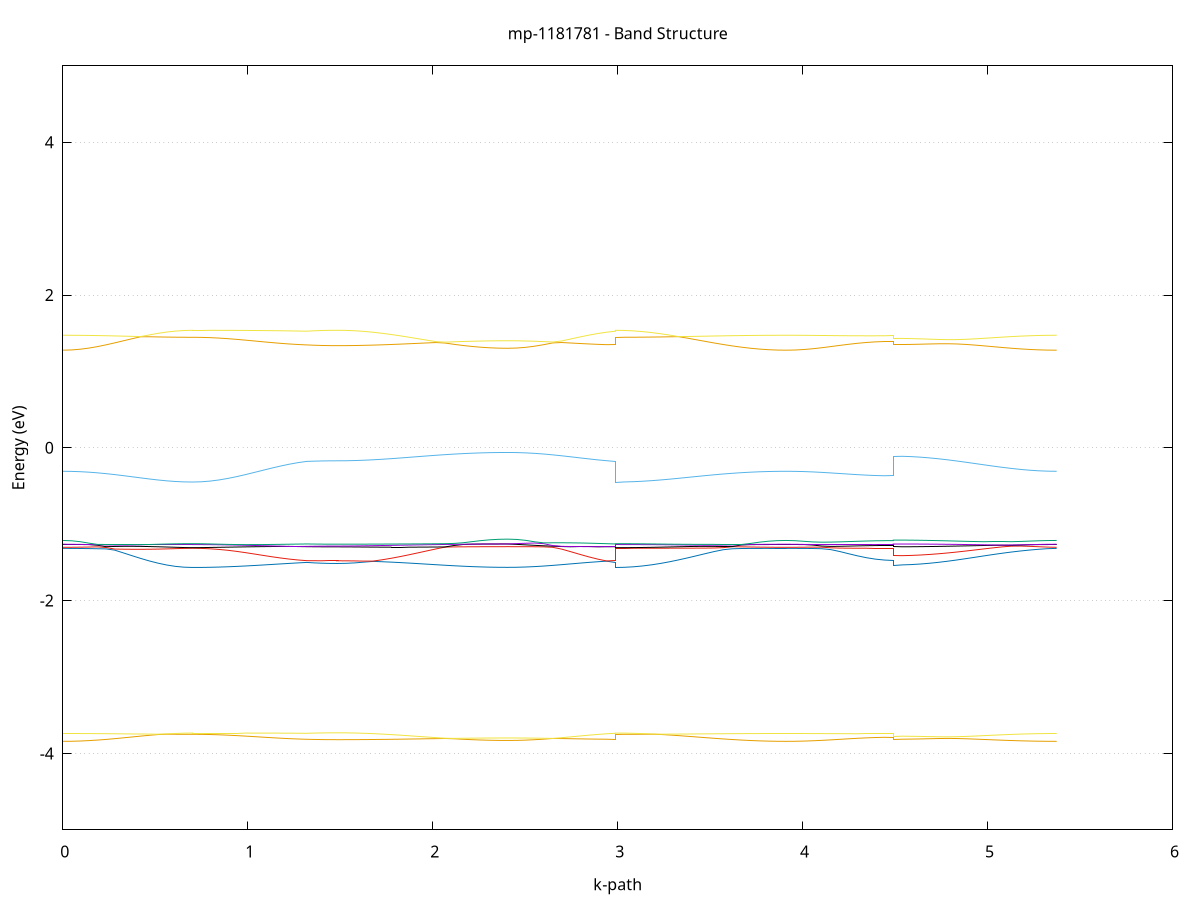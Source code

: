 set title 'mp-1181781 - Band Structure'
set xlabel 'k-path'
set ylabel 'Energy (eV)'
set grid y
set yrange [-5:5]
set terminal png size 800,600
set output 'mp-1181781_bands_gnuplot.png'
plot '-' using 1:2 with lines notitle, '-' using 1:2 with lines notitle, '-' using 1:2 with lines notitle, '-' using 1:2 with lines notitle, '-' using 1:2 with lines notitle, '-' using 1:2 with lines notitle, '-' using 1:2 with lines notitle, '-' using 1:2 with lines notitle, '-' using 1:2 with lines notitle, '-' using 1:2 with lines notitle, '-' using 1:2 with lines notitle, '-' using 1:2 with lines notitle, '-' using 1:2 with lines notitle, '-' using 1:2 with lines notitle, '-' using 1:2 with lines notitle, '-' using 1:2 with lines notitle, '-' using 1:2 with lines notitle, '-' using 1:2 with lines notitle, '-' using 1:2 with lines notitle, '-' using 1:2 with lines notitle, '-' using 1:2 with lines notitle, '-' using 1:2 with lines notitle, '-' using 1:2 with lines notitle, '-' using 1:2 with lines notitle, '-' using 1:2 with lines notitle, '-' using 1:2 with lines notitle, '-' using 1:2 with lines notitle, '-' using 1:2 with lines notitle, '-' using 1:2 with lines notitle, '-' using 1:2 with lines notitle, '-' using 1:2 with lines notitle, '-' using 1:2 with lines notitle, '-' using 1:2 with lines notitle, '-' using 1:2 with lines notitle, '-' using 1:2 with lines notitle, '-' using 1:2 with lines notitle, '-' using 1:2 with lines notitle, '-' using 1:2 with lines notitle, '-' using 1:2 with lines notitle, '-' using 1:2 with lines notitle, '-' using 1:2 with lines notitle, '-' using 1:2 with lines notitle, '-' using 1:2 with lines notitle, '-' using 1:2 with lines notitle, '-' using 1:2 with lines notitle, '-' using 1:2 with lines notitle, '-' using 1:2 with lines notitle, '-' using 1:2 with lines notitle, '-' using 1:2 with lines notitle, '-' using 1:2 with lines notitle, '-' using 1:2 with lines notitle, '-' using 1:2 with lines notitle, '-' using 1:2 with lines notitle, '-' using 1:2 with lines notitle, '-' using 1:2 with lines notitle, '-' using 1:2 with lines notitle, '-' using 1:2 with lines notitle, '-' using 1:2 with lines notitle, '-' using 1:2 with lines notitle, '-' using 1:2 with lines notitle, '-' using 1:2 with lines notitle, '-' using 1:2 with lines notitle, '-' using 1:2 with lines notitle, '-' using 1:2 with lines notitle
0.000000 -17.475293
0.046767 -17.475093
0.093534 -17.474393
0.140301 -17.473193
0.187068 -17.471593
0.233836 -17.469793
0.280603 -17.467593
0.327370 -17.465293
0.374137 -17.462893
0.420904 -17.460593
0.467671 -17.458493
0.514438 -17.456493
0.561205 -17.454893
0.607973 -17.453693
0.654740 -17.452993
0.701507 -17.452693
0.701507 -17.452693
0.749009 -17.452693
0.796512 -17.452493
0.844014 -17.452293
0.891517 -17.451993
0.939019 -17.451593
0.986522 -17.451293
1.034024 -17.450793
1.081527 -17.450393
1.129029 -17.450093
1.176532 -17.449693
1.224034 -17.449493
1.271537 -17.449293
1.319039 -17.449193
1.319039 -17.449193
1.360109 -17.448493
1.401179 -17.448093
1.442250 -17.447793
1.483320 -17.447693
1.483320 -17.447693
1.532054 -17.447793
1.580787 -17.448193
1.629521 -17.448993
1.678255 -17.449993
1.726989 -17.451193
1.775723 -17.452593
1.775723 -17.452593
1.824207 -17.454193
1.872692 -17.455893
1.921177 -17.457593
1.969661 -17.459393
2.018146 -17.461093
2.066630 -17.462793
2.115115 -17.464293
2.163599 -17.465693
2.212084 -17.466893
2.260568 -17.467793
2.309053 -17.468593
2.357537 -17.468993
2.406022 -17.469193
2.406022 -17.469193
2.454525 -17.468893
2.503028 -17.468193
2.551531 -17.466993
2.600034 -17.465393
2.648537 -17.463393
2.697039 -17.461193
2.745542 -17.458793
2.794045 -17.456493
2.842548 -17.454293
2.891051 -17.452293
2.939554 -17.450493
2.988057 -17.449193
2.988057 -17.452693
3.036728 -17.452893
3.085398 -17.453293
3.134069 -17.454093
3.182739 -17.455093
3.182739 -17.455093
3.231274 -17.456393
3.279809 -17.457893
3.328343 -17.459493
3.376878 -17.461293
3.425413 -17.463093
3.473947 -17.464993
3.522482 -17.466793
3.571017 -17.468593
3.619551 -17.470193
3.668086 -17.471693
3.716621 -17.472993
3.765155 -17.473993
3.813690 -17.474693
3.862224 -17.475093
3.910759 -17.475293
3.910759 -17.475293
3.959055 -17.475093
4.007350 -17.474593
4.055645 -17.473693
4.103941 -17.472493
4.152236 -17.471193
4.200532 -17.469693
4.248827 -17.468293
4.297123 -17.466893
4.345418 -17.465693
4.393714 -17.464793
4.442009 -17.464193
4.490304 -17.464093
4.490304 -17.458393
4.539382 -17.458493
4.588460 -17.458893
4.637538 -17.459493
4.686616 -17.460393
4.735694 -17.461493
4.784772 -17.462693
4.833849 -17.463993
4.882927 -17.465393
4.932005 -17.466893
4.981083 -17.468293
5.030161 -17.469793
5.079239 -17.471093
5.128317 -17.472293
5.177394 -17.473293
5.226472 -17.474193
5.275550 -17.474793
5.324628 -17.475193
5.373706 -17.475293
e
0.000000 -16.133893
0.046767 -16.134293
0.093534 -16.135293
0.140301 -16.136893
0.187068 -16.139093
0.233836 -16.141693
0.280603 -16.144693
0.327370 -16.147893
0.374137 -16.151093
0.420904 -16.154393
0.467671 -16.157393
0.514438 -16.160093
0.561205 -16.162293
0.607973 -16.163993
0.654740 -16.164993
0.701507 -16.165293
0.701507 -16.165293
0.749009 -16.165193
0.796512 -16.164993
0.844014 -16.164593
0.891517 -16.163993
0.939019 -16.163293
0.986522 -16.162493
1.034024 -16.161693
1.081527 -16.160793
1.129029 -16.159893
1.176532 -16.158993
1.224034 -16.158093
1.271537 -16.157293
1.319039 -16.156693
1.319039 -16.156693
1.360109 -16.157293
1.401179 -16.157693
1.442250 -16.157993
1.483320 -16.158093
1.483320 -16.158093
1.532054 -16.157893
1.580787 -16.157193
1.629521 -16.156293
1.678255 -16.154993
1.726989 -16.153293
1.775723 -16.151393
1.775723 -16.151393
1.824207 -16.149193
1.872692 -16.146793
1.921177 -16.144393
1.969661 -16.141893
2.018146 -16.139493
2.066630 -16.137093
2.115115 -16.134993
2.163599 -16.132993
2.212084 -16.131393
2.260568 -16.129993
2.309053 -16.129093
2.357537 -16.128493
2.406022 -16.128193
2.406022 -16.128193
2.454525 -16.128693
2.503028 -16.129693
2.551531 -16.131393
2.600034 -16.133693
2.648537 -16.136493
2.697039 -16.139593
2.745542 -16.142893
2.794045 -16.146193
2.842548 -16.149393
2.891051 -16.152293
2.939554 -16.154793
2.988057 -16.156693
2.988057 -16.165293
3.036728 -16.165093
3.085398 -16.164493
3.134069 -16.163393
3.182739 -16.161993
3.182739 -16.161993
3.231274 -16.160293
3.279809 -16.158193
3.328343 -16.155893
3.376878 -16.153493
3.425413 -16.150893
3.473947 -16.148293
3.522482 -16.145793
3.571017 -16.143293
3.619551 -16.140993
3.668086 -16.138993
3.716621 -16.137193
3.765155 -16.135793
3.813690 -16.134793
3.862224 -16.134093
3.910759 -16.133893
3.910759 -16.133893
3.959055 -16.134193
4.007350 -16.134993
4.055645 -16.136193
4.103941 -16.137893
4.152236 -16.139793
4.200532 -16.141793
4.248827 -16.143893
4.297123 -16.145693
4.345418 -16.147393
4.393714 -16.148593
4.442009 -16.149393
4.490304 -16.149693
4.490304 -16.143193
4.539382 -16.143093
4.588460 -16.142893
4.637538 -16.142593
4.686616 -16.142093
4.735694 -16.141593
4.784772 -16.140893
4.833849 -16.140193
4.882927 -16.139393
4.932005 -16.138593
4.981083 -16.137793
5.030161 -16.136993
5.079239 -16.136293
5.128317 -16.135593
5.177394 -16.134993
5.226472 -16.134593
5.275550 -16.134193
5.324628 -16.133993
5.373706 -16.133893
e
0.000000 -5.581693
0.046767 -5.580993
0.093534 -5.578793
0.140301 -5.575293
0.187068 -5.570593
0.233836 -5.564993
0.280603 -5.558693
0.327370 -5.552093
0.374137 -5.545393
0.420904 -5.538893
0.467671 -5.532893
0.514438 -5.527693
0.561205 -5.523393
0.607973 -5.520293
0.654740 -5.518293
0.701507 -5.517693
0.701507 -5.517693
0.749009 -5.517493
0.796512 -5.517193
0.844014 -5.516593
0.891517 -5.515793
0.939019 -5.514893
0.986522 -5.513793
1.034024 -5.512693
1.081527 -5.511593
1.129029 -5.510593
1.176532 -5.509693
1.224034 -5.508993
1.271537 -5.508593
1.319039 -5.508393
1.319039 -5.508393
1.360109 -5.506893
1.401179 -5.505693
1.442250 -5.505093
1.483320 -5.504793
1.483320 -5.504793
1.532054 -5.505193
1.580787 -5.506393
1.629521 -5.508393
1.678255 -5.511093
1.726989 -5.514393
1.775723 -5.518093
1.775723 -5.518093
1.824207 -5.522293
1.872692 -5.526793
1.921177 -5.531393
1.969661 -5.535993
2.018146 -5.540493
2.066630 -5.544793
2.115115 -5.548793
2.163599 -5.552293
2.212084 -5.555293
2.260568 -5.557693
2.309053 -5.559493
2.357537 -5.560593
2.406022 -5.560893
2.406022 -5.560893
2.454525 -5.560193
2.503028 -5.558093
2.551531 -5.554793
2.600034 -5.550293
2.648537 -5.544993
2.697039 -5.539093
2.745542 -5.532993
2.794045 -5.526893
2.842548 -5.521093
2.891051 -5.515993
2.939554 -5.511693
2.988057 -5.508393
2.988057 -5.517693
3.036728 -5.518093
3.085398 -5.519493
3.134069 -5.521793
3.182739 -5.524793
3.182739 -5.524793
3.231274 -5.528593
3.279809 -5.532893
3.328343 -5.537693
3.376878 -5.542793
3.425413 -5.547993
3.473947 -5.553293
3.522482 -5.558393
3.571017 -5.563293
3.619551 -5.567893
3.668086 -5.571893
3.716621 -5.575293
3.765155 -5.578093
3.813690 -5.580093
3.862224 -5.581293
3.910759 -5.581693
3.910759 -5.581693
3.959055 -5.581193
4.007350 -5.579593
4.055645 -5.576993
4.103941 -5.573693
4.152236 -5.569793
4.200532 -5.565693
4.248827 -5.561593
4.297123 -5.557693
4.345418 -5.554393
4.393714 -5.551893
4.442009 -5.550293
4.490304 -5.549693
4.490304 -5.533293
4.539382 -5.533593
4.588460 -5.534693
4.637538 -5.536493
4.686616 -5.538893
4.735694 -5.541893
4.784772 -5.545293
4.833849 -5.549193
4.882927 -5.553193
4.932005 -5.557393
4.981083 -5.561593
5.030161 -5.565693
5.079239 -5.569593
5.128317 -5.572993
5.177394 -5.575993
5.226472 -5.578493
5.275550 -5.580293
5.324628 -5.581393
5.373706 -5.581693
e
0.000000 -3.842293
0.046767 -3.841293
0.093534 -3.838093
0.140301 -3.832793
0.187068 -3.825793
0.233836 -3.817193
0.280603 -3.807193
0.327370 -3.796393
0.374137 -3.785093
0.420904 -3.773893
0.467671 -3.763193
0.514438 -3.753493
0.561205 -3.749193
0.607973 -3.749693
0.654740 -3.749993
0.701507 -3.750193
0.701507 -3.750193
0.749009 -3.750893
0.796512 -3.753093
0.844014 -3.756593
0.891517 -3.761393
0.939019 -3.767093
0.986522 -3.773593
1.034024 -3.780493
1.081527 -3.787593
1.129029 -3.794593
1.176532 -3.801093
1.224034 -3.806893
1.271537 -3.811793
1.319039 -3.815493
1.319039 -3.815493
1.360109 -3.817593
1.401179 -3.819193
1.442250 -3.820193
1.483320 -3.820493
1.483320 -3.820493
1.532054 -3.820393
1.580787 -3.819893
1.629521 -3.819193
1.678255 -3.818193
1.726989 -3.816993
1.775723 -3.815593
1.775723 -3.815593
1.824207 -3.813993
1.872692 -3.812293
1.921177 -3.810493
1.969661 -3.808693
2.018146 -3.806893
2.066630 -3.805093
2.115115 -3.808793
2.163599 -3.815093
2.212084 -3.820593
2.260568 -3.824893
2.309053 -3.828093
2.357537 -3.830093
2.406022 -3.830693
2.406022 -3.830693
2.454525 -3.829593
2.503028 -3.826293
2.551531 -3.820793
2.600034 -3.813593
2.648537 -3.804693
2.697039 -3.805893
2.745542 -3.807893
2.794045 -3.809893
2.842548 -3.811793
2.891051 -3.813393
2.939554 -3.814593
2.988057 -3.815493
2.988057 -3.750193
3.036728 -3.750093
3.085398 -3.749893
3.134069 -3.749493
3.182739 -3.749093
3.182739 -3.749093
3.231274 -3.752193
3.279809 -3.759393
3.328343 -3.767393
3.376878 -3.775993
3.425413 -3.784893
3.473947 -3.793793
3.522482 -3.802493
3.571017 -3.810893
3.619551 -3.818593
3.668086 -3.825493
3.716621 -3.831293
3.765155 -3.836093
3.813690 -3.839493
3.862224 -3.841593
3.910759 -3.842293
3.910759 -3.842293
3.959055 -3.841493
4.007350 -3.838893
4.055645 -3.834793
4.103941 -3.829393
4.152236 -3.823093
4.200532 -3.816093
4.248827 -3.809093
4.297123 -3.802393
4.345418 -3.796693
4.393714 -3.792293
4.442009 -3.789593
4.490304 -3.788693
4.490304 -3.814693
4.539382 -3.814193
4.588460 -3.812793
4.637538 -3.810693
4.686616 -3.807993
4.735694 -3.805493
4.784772 -3.804193
4.833849 -3.805393
4.882927 -3.808593
4.932005 -3.812993
4.981083 -3.817893
5.030161 -3.822793
5.079239 -3.827493
5.128317 -3.831693
5.177394 -3.835393
5.226472 -3.838293
5.275550 -3.840493
5.324628 -3.841893
5.373706 -3.842293
e
0.000000 -3.739593
0.046767 -3.739693
0.093534 -3.740093
0.140301 -3.740593
0.187068 -3.741393
0.233836 -3.742293
0.280603 -3.743293
0.327370 -3.744393
0.374137 -3.745493
0.420904 -3.746493
0.467671 -3.747493
0.514438 -3.748393
0.561205 -3.745293
0.607973 -3.739193
0.654740 -3.735293
0.701507 -3.733993
0.701507 -3.733993
0.749009 -3.733993
0.796512 -3.733993
0.844014 -3.733993
0.891517 -3.733893
0.939019 -3.733893
0.986522 -3.733993
1.034024 -3.734093
1.081527 -3.734193
1.129029 -3.734493
1.176532 -3.734893
1.224034 -3.735393
1.271537 -3.736093
1.319039 -3.736893
1.319039 -3.736893
1.360109 -3.734193
1.401179 -3.732193
1.442250 -3.730993
1.483320 -3.730593
1.483320 -3.730593
1.532054 -3.731293
1.580787 -3.733393
1.629521 -3.736893
1.678255 -3.741593
1.726989 -3.747393
1.775723 -3.754093
1.775723 -3.754093
1.824207 -3.761493
1.872692 -3.769493
1.921177 -3.777593
1.969661 -3.785893
2.018146 -3.793993
2.066630 -3.801693
2.115115 -3.803493
2.163599 -3.801993
2.212084 -3.800793
2.260568 -3.799693
2.309053 -3.798993
2.357537 -3.798493
2.406022 -3.798393
2.406022 -3.798393
2.454525 -3.798593
2.503028 -3.799393
2.551531 -3.800493
2.600034 -3.802093
2.648537 -3.803893
2.697039 -3.794593
2.745542 -3.783793
2.794045 -3.772693
2.842548 -3.761993
2.891051 -3.752093
2.939554 -3.743493
2.988057 -3.736893
2.988057 -3.733993
3.036728 -3.734793
3.085398 -3.737093
3.134069 -3.740793
3.182739 -3.745893
3.182739 -3.745893
3.231274 -3.748493
3.279809 -3.747793
3.328343 -3.747093
3.376878 -3.746193
3.425413 -3.745393
3.473947 -3.744493
3.522482 -3.743593
3.571017 -3.742793
3.619551 -3.741993
3.668086 -3.741293
3.716621 -3.740693
3.765155 -3.740193
3.813690 -3.739893
3.862224 -3.739693
3.910759 -3.739593
3.910759 -3.739593
3.959055 -3.739693
4.007350 -3.739993
4.055645 -3.740393
4.103941 -3.740893
4.152236 -3.741493
4.200532 -3.741993
4.248827 -3.742493
4.297123 -3.742893
4.345418 -3.743093
4.393714 -3.743093
4.442009 -3.743093
4.490304 -3.743093
4.490304 -3.774393
4.539382 -3.774793
4.588460 -3.776093
4.637538 -3.777993
4.686616 -3.780393
4.735694 -3.782593
4.784772 -3.783493
4.833849 -3.781793
4.882927 -3.777993
4.932005 -3.772993
4.981083 -3.767493
5.030161 -3.761893
5.079239 -3.756593
5.128317 -3.751793
5.177394 -3.747593
5.226472 -3.744193
5.275550 -3.741693
5.324628 -3.740093
5.373706 -3.739593
e
0.000000 -1.316393
0.046767 -1.316693
0.093534 -1.317593
0.140301 -1.319093
0.187068 -1.320993
0.233836 -1.323093
0.280603 -1.339093
0.327370 -1.375293
0.374137 -1.411993
0.420904 -1.447593
0.467671 -1.480693
0.514438 -1.509693
0.561205 -1.533593
0.607973 -1.551493
0.654740 -1.562393
0.701507 -1.566193
0.701507 -1.566193
0.749009 -1.565593
0.796512 -1.563893
0.844014 -1.560993
0.891517 -1.557193
0.939019 -1.552393
0.986522 -1.546793
1.034024 -1.540593
1.081527 -1.533893
1.129029 -1.526993
1.176532 -1.519893
1.224034 -1.512993
1.271537 -1.506293
1.319039 -1.500193
1.319039 -1.500193
1.360109 -1.506193
1.401179 -1.510493
1.442250 -1.513093
1.483320 -1.513993
1.483320 -1.513993
1.532054 -1.511893
1.580787 -1.505893
1.629521 -1.495993
1.678255 -1.486693
1.726989 -1.491093
1.775723 -1.496293
1.775723 -1.496293
1.824207 -1.502193
1.872692 -1.508793
1.921177 -1.515793
1.969661 -1.522993
2.018146 -1.530193
2.066630 -1.537193
2.115115 -1.543793
2.163599 -1.549693
2.212084 -1.554893
2.260568 -1.558993
2.309053 -1.562093
2.357537 -1.563993
2.406022 -1.564593
2.406022 -1.564593
2.454525 -1.563493
2.503028 -1.560093
2.551531 -1.554693
2.600034 -1.547593
2.648537 -1.538993
2.697039 -1.529593
2.745542 -1.519593
2.794045 -1.509693
2.842548 -1.500093
2.891051 -1.491393
2.939554 -1.483593
2.988057 -1.500193
2.988057 -1.566193
3.036728 -1.563993
3.085398 -1.557393
3.134069 -1.546593
3.182739 -1.531893
3.182739 -1.531893
3.231274 -1.513593
3.279809 -1.491993
3.328343 -1.467693
3.376878 -1.441393
3.425413 -1.413593
3.473947 -1.385293
3.522482 -1.357693
3.571017 -1.333893
3.619551 -1.321493
3.668086 -1.318193
3.716621 -1.317093
3.765155 -1.316693
3.813690 -1.316493
3.862224 -1.316393
3.910759 -1.316393
3.910759 -1.316393
3.959055 -1.316493
4.007350 -1.316993
4.055645 -1.317993
4.103941 -1.320793
4.152236 -1.332293
4.200532 -1.357193
4.248827 -1.386293
4.297123 -1.414193
4.345418 -1.438493
4.393714 -1.457193
4.442009 -1.468893
4.490304 -1.472893
4.490304 -1.534093
4.539382 -1.532593
4.588460 -1.528193
4.637538 -1.520893
4.686616 -1.510993
4.735694 -1.498593
4.784772 -1.484193
4.833849 -1.468093
4.882927 -1.450693
4.932005 -1.432693
4.981083 -1.414493
5.030161 -1.396693
5.079239 -1.379893
5.128317 -1.364393
5.177394 -1.350493
5.226472 -1.338393
5.275550 -1.328193
5.324628 -1.320093
5.373706 -1.316393
e
0.000000 -1.302293
0.046767 -1.301893
0.093534 -1.300693
0.140301 -1.298893
0.187068 -1.296493
0.233836 -1.304993
0.280603 -1.325193
0.327370 -1.326993
0.374137 -1.328093
0.420904 -1.328393
0.467671 -1.327593
0.514438 -1.325793
0.561205 -1.323093
0.607973 -1.319893
0.654740 -1.316593
0.701507 -1.314693
0.701507 -1.314693
0.749009 -1.316693
0.796512 -1.321893
0.844014 -1.329993
0.891517 -1.341093
0.939019 -1.355193
0.986522 -1.371593
1.034024 -1.389393
1.081527 -1.407593
1.129029 -1.425393
1.176532 -1.441793
1.224034 -1.456293
1.271537 -1.468193
1.319039 -1.477093
1.319039 -1.477093
1.360109 -1.477893
1.401179 -1.478393
1.442250 -1.478693
1.483320 -1.478693
1.483320 -1.478693
1.532054 -1.479193
1.580787 -1.480693
1.629521 -1.483193
1.678255 -1.482393
1.726989 -1.465593
1.775723 -1.445793
1.775723 -1.445793
1.824207 -1.423693
1.872692 -1.399693
1.921177 -1.374493
1.969661 -1.348793
2.018146 -1.323393
2.066630 -1.299293
2.115115 -1.296793
2.163599 -1.295993
2.212084 -1.295293
2.260568 -1.294693
2.309053 -1.294293
2.357537 -1.293993
2.406022 -1.293893
2.406022 -1.293893
2.454525 -1.293993
2.503028 -1.294293
2.551531 -1.294893
2.600034 -1.296293
2.648537 -1.302193
2.697039 -1.325793
2.745542 -1.359093
2.794045 -1.393493
2.842548 -1.426393
2.891051 -1.455993
2.939554 -1.480993
2.988057 -1.477093
2.988057 -1.314693
3.036728 -1.314693
3.085398 -1.314593
3.134069 -1.314493
3.182739 -1.314393
3.182739 -1.314393
3.231274 -1.314193
3.279809 -1.313993
3.328343 -1.313793
3.376878 -1.313493
3.425413 -1.313093
3.473947 -1.312493
3.522482 -1.311093
3.571017 -1.306793
3.619551 -1.293993
3.668086 -1.296193
3.716621 -1.298193
3.765155 -1.299893
3.813690 -1.301193
3.862224 -1.301993
3.910759 -1.302293
3.910759 -1.302293
3.959055 -1.301993
4.007350 -1.301093
4.055645 -1.299993
4.103941 -1.300793
4.152236 -1.308593
4.200532 -1.312593
4.248827 -1.313793
4.297123 -1.314393
4.345418 -1.314593
4.393714 -1.314793
4.442009 -1.314793
4.490304 -1.314793
4.490304 -1.412693
4.539382 -1.411593
4.588460 -1.408393
4.637538 -1.403093
4.686616 -1.395793
4.735694 -1.386793
4.784772 -1.376093
4.833849 -1.364093
4.882927 -1.350993
4.932005 -1.337093
4.981083 -1.322993
5.030161 -1.309293
5.079239 -1.296693
5.128317 -1.287193
5.177394 -1.285893
5.226472 -1.289693
5.275550 -1.294593
5.324628 -1.299493
5.373706 -1.302293
e
0.000000 -1.265693
0.046767 -1.265793
0.093534 -1.265893
0.140301 -1.266293
0.187068 -1.275193
0.233836 -1.293793
0.280603 -1.291193
0.327370 -1.289393
0.374137 -1.289093
0.420904 -1.290293
0.467671 -1.292493
0.514438 -1.295193
0.561205 -1.298393
0.607973 -1.301793
0.654740 -1.305193
0.701507 -1.306993
0.701507 -1.306993
0.749009 -1.305993
0.796512 -1.304193
0.844014 -1.302293
0.891517 -1.300393
0.939019 -1.298493
0.986522 -1.296693
1.034024 -1.294993
1.081527 -1.293393
1.129029 -1.292093
1.176532 -1.290993
1.224034 -1.290293
1.271537 -1.292293
1.319039 -1.294093
1.319039 -1.294093
1.360109 -1.295093
1.401179 -1.295793
1.442250 -1.296293
1.483320 -1.296393
1.483320 -1.296393
1.532054 -1.296793
1.580787 -1.297693
1.629521 -1.298693
1.678255 -1.299593
1.726989 -1.300293
1.775723 -1.300693
1.775723 -1.300693
1.824207 -1.300693
1.872692 -1.300493
1.921177 -1.299993
1.969661 -1.299293
2.018146 -1.298493
2.066630 -1.297593
2.115115 -1.278593
2.163599 -1.265793
2.212084 -1.261393
2.260568 -1.259893
2.309053 -1.259293
2.357537 -1.258993
2.406022 -1.258893
2.406022 -1.258893
2.454525 -1.264193
2.503028 -1.270293
2.551531 -1.276493
2.600034 -1.282493
2.648537 -1.287793
2.697039 -1.292093
2.745542 -1.295093
2.794045 -1.296593
2.842548 -1.296593
2.891051 -1.295193
2.939554 -1.293993
2.988057 -1.294093
2.988057 -1.306993
3.036728 -1.306693
3.085398 -1.305793
3.134069 -1.304493
3.182739 -1.302593
3.182739 -1.302593
3.231274 -1.300293
3.279809 -1.297793
3.328343 -1.295193
3.376878 -1.292593
3.425413 -1.290593
3.473947 -1.289593
3.522482 -1.290093
3.571017 -1.291793
3.619551 -1.292693
3.668086 -1.271793
3.716621 -1.267393
3.765155 -1.266393
3.813690 -1.265993
3.862224 -1.265793
3.910759 -1.265693
3.910759 -1.265693
3.959055 -1.265793
4.007350 -1.266293
4.055645 -1.272693
4.103941 -1.285693
4.152236 -1.290393
4.200532 -1.288893
4.248827 -1.286293
4.297123 -1.283693
4.345418 -1.281293
4.393714 -1.279493
4.442009 -1.278193
4.490304 -1.277793
4.490304 -1.295693
4.539382 -1.295493
4.588460 -1.294793
4.637538 -1.293693
4.686616 -1.292193
4.735694 -1.290393
4.784772 -1.288293
4.833849 -1.285993
4.882927 -1.283593
4.932005 -1.281093
4.981083 -1.278593
5.030161 -1.276293
5.079239 -1.275293
5.128317 -1.277093
5.177394 -1.273793
5.226472 -1.268593
5.275550 -1.266793
5.324628 -1.265993
5.373706 -1.265693
e
0.000000 -1.262293
0.046767 -1.262793
0.093534 -1.264093
0.140301 -1.266093
0.187068 -1.268393
0.233836 -1.270593
0.280603 -1.272293
0.327370 -1.272793
0.374137 -1.271593
0.420904 -1.268993
0.467671 -1.266193
0.514438 -1.266293
0.561205 -1.266293
0.607973 -1.266393
0.654740 -1.266393
0.701507 -1.266393
0.701507 -1.266393
0.749009 -1.266693
0.796512 -1.267493
0.844014 -1.268893
0.891517 -1.270693
0.939019 -1.272893
0.986522 -1.275493
1.034024 -1.278293
1.081527 -1.281293
1.129029 -1.284293
1.176532 -1.287193
1.224034 -1.289893
1.271537 -1.289893
1.319039 -1.289993
1.319039 -1.289993
1.360109 -1.288493
1.401179 -1.287293
1.442250 -1.286593
1.483320 -1.286293
1.483320 -1.286293
1.532054 -1.285793
1.580787 -1.284493
1.629521 -1.282793
1.678255 -1.280893
1.726989 -1.278793
1.775723 -1.276793
1.775723 -1.276793
1.824207 -1.274693
1.872692 -1.272693
1.921177 -1.270693
1.969661 -1.268693
2.018146 -1.266893
2.066630 -1.265093
2.115115 -1.263393
2.163599 -1.261993
2.212084 -1.260693
2.260568 -1.259693
2.309053 -1.258893
2.357537 -1.258393
2.406022 -1.258293
2.406022 -1.258293
2.454525 -1.253593
2.503028 -1.249493
2.551531 -1.246293
2.600034 -1.254693
2.648537 -1.279493
2.697039 -1.289793
2.745542 -1.291993
2.794045 -1.292893
2.842548 -1.293393
2.891051 -1.293793
2.939554 -1.292793
2.988057 -1.289993
2.988057 -1.266393
3.036728 -1.266493
3.085398 -1.266593
3.134069 -1.266893
3.182739 -1.267393
3.182739 -1.267393
3.231274 -1.268093
3.279809 -1.269193
3.328343 -1.270793
3.376878 -1.272593
3.425413 -1.274193
3.473947 -1.274993
3.522482 -1.274493
3.571017 -1.272893
3.619551 -1.270893
3.668086 -1.268993
3.716621 -1.264193
3.765155 -1.263693
3.813690 -1.262993
3.862224 -1.262493
3.910759 -1.262293
3.910759 -1.262293
3.959055 -1.262693
4.007350 -1.264393
4.055645 -1.265393
4.103941 -1.265493
4.152236 -1.265493
4.200532 -1.265593
4.248827 -1.265693
4.297123 -1.265793
4.345418 -1.265893
4.393714 -1.266093
4.442009 -1.266193
4.490304 -1.266193
4.490304 -1.258993
4.539382 -1.259093
4.588460 -1.259393
4.637538 -1.259993
4.686616 -1.260793
4.735694 -1.261693
4.784772 -1.262893
4.833849 -1.264193
4.882927 -1.265693
4.932005 -1.267493
4.981083 -1.269593
5.030161 -1.271993
5.079239 -1.273493
5.128317 -1.271593
5.177394 -1.269693
5.226472 -1.267993
5.275550 -1.264893
5.324628 -1.262893
5.373706 -1.262293
e
0.000000 -1.212593
0.046767 -1.216693
0.093534 -1.228593
0.140301 -1.247593
0.187068 -1.264393
0.233836 -1.265393
0.280603 -1.265693
0.327370 -1.265793
0.374137 -1.265993
0.420904 -1.266093
0.467671 -1.265593
0.514438 -1.262193
0.561205 -1.259193
0.607973 -1.256793
0.654740 -1.255293
0.701507 -1.254793
0.701507 -1.254793
0.749009 -1.255693
0.796512 -1.258193
0.844014 -1.261293
0.891517 -1.264093
0.939019 -1.265993
0.986522 -1.266893
1.034024 -1.266793
1.081527 -1.266093
1.129029 -1.264893
1.176532 -1.263393
1.224034 -1.261793
1.271537 -1.260093
1.319039 -1.258493
1.319039 -1.258493
1.360109 -1.259693
1.401179 -1.260693
1.442250 -1.261293
1.483320 -1.261493
1.483320 -1.261493
1.532054 -1.261393
1.580787 -1.261293
1.629521 -1.260893
1.678255 -1.260493
1.726989 -1.259993
1.775723 -1.259493
1.775723 -1.259493
1.824207 -1.258893
1.872692 -1.258293
1.921177 -1.257593
1.969661 -1.256893
2.018146 -1.255993
2.066630 -1.254693
2.115115 -1.251493
2.163599 -1.242693
2.212084 -1.228393
2.260568 -1.214693
2.309053 -1.204093
2.357537 -1.197493
2.406022 -1.195293
2.406022 -1.195293
2.454525 -1.199393
2.503028 -1.211293
2.551531 -1.230293
2.600034 -1.244193
2.648537 -1.243093
2.697039 -1.242893
2.745542 -1.243793
2.794045 -1.245493
2.842548 -1.247993
2.891051 -1.251293
2.939554 -1.254893
2.988057 -1.258493
2.988057 -1.254793
3.036728 -1.254993
3.085398 -1.255693
3.134069 -1.256793
3.182739 -1.258193
3.182739 -1.258193
3.231274 -1.259693
3.279809 -1.261193
3.328343 -1.262293
3.376878 -1.263093
3.425413 -1.263593
3.473947 -1.263993
3.522482 -1.264193
3.571017 -1.264393
3.619551 -1.264393
3.668086 -1.264393
3.716621 -1.251993
3.765155 -1.235293
3.813690 -1.222893
3.862224 -1.215193
3.910759 -1.212593
3.910759 -1.212593
3.959055 -1.215793
4.007350 -1.223793
4.055645 -1.231893
4.103941 -1.235093
4.152236 -1.234093
4.200532 -1.231093
4.248827 -1.227293
4.297123 -1.223393
4.345418 -1.219993
4.393714 -1.217193
4.442009 -1.215393
4.490304 -1.214793
4.490304 -1.207493
4.539382 -1.207893
4.588460 -1.208793
4.637538 -1.210393
4.686616 -1.212393
4.735694 -1.214993
4.784772 -1.217793
4.833849 -1.220893
4.882927 -1.223993
4.932005 -1.226793
4.981083 -1.228993
5.030161 -1.230293
5.079239 -1.230293
5.128317 -1.228693
5.177394 -1.225493
5.226472 -1.221093
5.275550 -1.216893
5.324628 -1.213793
5.373706 -1.212593
e
0.000000 -0.307193
0.046767 -0.308493
0.093534 -0.312293
0.140301 -0.318593
0.187068 -0.327293
0.233836 -0.337993
0.280603 -0.350393
0.327370 -0.364093
0.374137 -0.378593
0.420904 -0.393393
0.467671 -0.407693
0.514438 -0.420793
0.561205 -0.431993
0.607973 -0.440493
0.654740 -0.445893
0.701507 -0.447693
0.701507 -0.447693
0.749009 -0.444593
0.796512 -0.435393
0.844014 -0.420693
0.891517 -0.401093
0.939019 -0.377593
0.986522 -0.351193
1.034024 -0.322993
1.081527 -0.294193
1.129029 -0.265793
1.176532 -0.238893
1.224034 -0.214693
1.271537 -0.193993
1.319039 -0.177693
1.319039 -0.177693
1.360109 -0.174393
1.401179 -0.171893
1.442250 -0.170393
1.483320 -0.169793
1.483320 -0.169793
1.532054 -0.168993
1.580787 -0.166393
1.629521 -0.162193
1.678255 -0.156593
1.726989 -0.149693
1.775723 -0.141793
1.775723 -0.141793
1.824207 -0.133193
1.872692 -0.124193
1.921177 -0.115093
1.969661 -0.106093
2.018146 -0.097493
2.066630 -0.089393
2.115115 -0.082093
2.163599 -0.075793
2.212084 -0.070493
2.260568 -0.066293
2.309053 -0.063193
2.357537 -0.061393
2.406022 -0.060793
2.406022 -0.060793
2.454525 -0.062093
2.503028 -0.066093
2.551531 -0.072493
2.600034 -0.081193
2.648537 -0.091893
2.697039 -0.104093
2.745542 -0.117293
2.794045 -0.130993
2.842548 -0.144493
2.891051 -0.157293
2.939554 -0.168493
2.988057 -0.177693
2.988057 -0.447693
3.036728 -0.446593
3.085398 -0.443093
3.134069 -0.437493
3.182739 -0.429993
3.182739 -0.429993
3.231274 -0.420893
3.279809 -0.410493
3.328343 -0.399193
3.376878 -0.387393
3.425413 -0.375493
3.473947 -0.363893
3.522482 -0.352793
3.571017 -0.342593
3.619551 -0.333493
3.668086 -0.325493
3.716621 -0.318993
3.765155 -0.313793
3.813690 -0.310093
3.862224 -0.307893
3.910759 -0.307193
3.910759 -0.307193
3.959055 -0.308093
4.007350 -0.310993
4.055645 -0.315493
4.103941 -0.321493
4.152236 -0.328593
4.200532 -0.336193
4.248827 -0.343893
4.297123 -0.351193
4.345418 -0.357593
4.393714 -0.362493
4.442009 -0.365593
4.490304 -0.366593
4.490304 -0.109493
4.539382 -0.110893
4.588460 -0.115193
4.637538 -0.122293
4.686616 -0.131793
4.735694 -0.143593
4.784772 -0.157193
4.833849 -0.172393
4.882927 -0.188593
4.932005 -0.205493
4.981083 -0.222493
5.030161 -0.239193
5.079239 -0.255093
5.128317 -0.269593
5.177394 -0.282393
5.226472 -0.292893
5.275550 -0.300693
5.324628 -0.305493
5.373706 -0.307193
e
0.000000 1.278207
0.046767 1.281307
0.093534 1.290607
0.140301 1.305407
0.187068 1.324907
0.233836 1.348207
0.280603 1.373907
0.327370 1.400907
0.374137 1.428007
0.420904 1.453907
0.467671 1.454007
0.514438 1.451707
0.561205 1.449707
0.607973 1.448307
0.654740 1.447407
0.701507 1.447107
0.701507 1.447107
0.749009 1.445907
0.796512 1.442307
0.844014 1.436607
0.891517 1.429107
0.939019 1.420007
0.986522 1.409907
1.034024 1.399107
1.081527 1.388307
1.129029 1.377807
1.176532 1.368107
1.224034 1.359507
1.271537 1.352507
1.319039 1.347107
1.319039 1.347107
1.360109 1.343007
1.401179 1.340007
1.442250 1.338207
1.483320 1.337607
1.483320 1.337607
1.532054 1.338007
1.580787 1.339407
1.629521 1.341707
1.678255 1.344707
1.726989 1.348407
1.775723 1.352807
1.775723 1.352807
1.824207 1.357507
1.872692 1.362607
1.921177 1.367907
1.969661 1.373207
2.018146 1.378407
2.066630 1.371707
2.115115 1.354907
2.163599 1.339907
2.212084 1.327107
2.260568 1.316807
2.309053 1.309307
2.357537 1.304707
2.406022 1.303107
2.406022 1.303107
2.454525 1.306307
2.503028 1.315707
2.551531 1.330607
2.600034 1.350207
2.648537 1.373207
2.697039 1.378707
2.745542 1.372307
2.794045 1.365907
2.842548 1.360007
2.891051 1.354707
2.939554 1.350407
2.988057 1.347107
2.988057 1.447107
3.036728 1.447307
3.085398 1.447807
3.134069 1.448707
3.182739 1.450007
3.182739 1.450007
3.231274 1.451507
3.279809 1.453307
3.328343 1.455307
3.376878 1.435907
3.425413 1.414607
3.473947 1.393207
3.522482 1.372307
3.571017 1.352407
3.619551 1.334207
3.668086 1.317907
3.716621 1.304007
3.765155 1.292907
3.813690 1.284807
3.862224 1.279807
3.910759 1.278207
3.910759 1.278207
3.959055 1.280407
4.007350 1.287007
4.055645 1.297307
4.103941 1.310407
4.152236 1.325307
4.200532 1.340707
4.248827 1.355407
4.297123 1.368507
4.345418 1.379207
4.393714 1.387007
4.442009 1.391607
4.490304 1.393207
4.490304 1.351607
4.539382 1.352207
4.588460 1.353907
4.637538 1.356607
4.686616 1.359607
4.735694 1.362007
4.784772 1.362507
4.833849 1.359707
4.882927 1.353507
4.932005 1.344807
4.981083 1.334707
5.030161 1.324107
5.079239 1.313607
5.128317 1.303807
5.177394 1.295107
5.226472 1.287907
5.275550 1.282607
5.324628 1.279307
5.373706 1.278207
e
0.000000 1.473707
0.046767 1.473407
0.093534 1.472607
0.140301 1.471307
0.187068 1.469507
0.233836 1.467307
0.280603 1.464807
0.327370 1.462107
0.374137 1.459307
0.420904 1.456607
0.467671 1.477807
0.514438 1.498507
0.561205 1.515507
0.607973 1.528107
0.654740 1.535807
0.701507 1.538407
0.701507 1.538407
0.749009 1.538407
0.796512 1.538207
0.844014 1.538007
0.891517 1.537707
0.939019 1.537207
0.986522 1.536607
1.034024 1.535807
1.081527 1.534907
1.129029 1.533807
1.176532 1.532407
1.224034 1.530807
1.271537 1.528907
1.319039 1.526807
1.319039 1.526807
1.360109 1.532107
1.401179 1.535807
1.442250 1.538107
1.483320 1.538807
1.483320 1.538807
1.532054 1.537107
1.580787 1.532207
1.629521 1.524007
1.678255 1.512907
1.726989 1.499307
1.775723 1.483507
1.775723 1.483507
1.824207 1.466107
1.872692 1.447507
1.921177 1.428207
1.969661 1.408807
2.018146 1.389807
2.066630 1.383307
2.115115 1.387807
2.163599 1.391807
2.212084 1.395307
2.260568 1.398007
2.309053 1.400007
2.357537 1.401207
2.406022 1.401607
2.406022 1.401607
2.454525 1.400907
2.503028 1.398707
2.551531 1.395107
2.600034 1.390407
2.648537 1.384907
2.697039 1.398407
2.745542 1.424607
2.794045 1.450207
2.842548 1.474307
2.891051 1.495607
2.939554 1.513407
2.988057 1.526807
2.988057 1.538407
3.036728 1.536507
3.085398 1.530807
3.134069 1.521607
3.182739 1.509107
3.182739 1.509107
3.231274 1.493807
3.279809 1.476107
3.328343 1.456607
3.376878 1.457407
3.425413 1.459507
3.473947 1.461707
3.522482 1.463907
3.571017 1.466007
3.619551 1.467907
3.668086 1.469507
3.716621 1.471007
3.765155 1.472207
3.813690 1.473007
3.862224 1.473507
3.910759 1.473707
3.910759 1.473707
3.959055 1.473507
4.007350 1.472907
4.055645 1.471907
4.103941 1.470707
4.152236 1.469407
4.200532 1.468107
4.248827 1.467207
4.297123 1.466607
4.345418 1.466407
4.393714 1.466507
4.442009 1.466807
4.490304 1.466907
4.490304 1.432907
4.539382 1.432207
4.588460 1.429907
4.637538 1.426507
4.686616 1.422407
4.735694 1.418507
4.784772 1.416207
4.833849 1.416807
4.882927 1.420607
4.932005 1.426707
4.981083 1.433907
5.030161 1.441507
5.079239 1.449007
5.128317 1.456007
5.177394 1.462107
5.226472 1.467007
5.275550 1.470707
5.324628 1.472907
5.373706 1.473707
e
0.000000 5.201407
0.046767 5.212307
0.093534 5.244807
0.140301 5.298407
0.187068 5.372507
0.233836 5.465807
0.280603 5.577407
0.327370 5.705707
0.374137 5.849107
0.420904 6.006007
0.467671 6.174307
0.514438 6.351007
0.561205 6.531507
0.607973 6.706307
0.654740 6.852007
0.701507 6.915307
0.701507 6.915307
0.749009 6.914607
0.796512 6.912607
0.844014 6.909007
0.891517 6.903507
0.939019 6.895707
0.986522 6.885107
1.034024 6.871507
1.081527 6.854807
1.129029 6.835007
1.176532 6.812607
1.224034 6.788307
1.271537 6.762707
1.319039 6.736607
1.319039 6.736607
1.360109 6.725407
1.401179 6.715307
1.442250 6.708407
1.483320 6.706007
1.483320 6.706007
1.532054 6.709307
1.580787 6.718707
1.629521 6.733107
1.678255 6.750607
1.726989 6.768207
1.775723 6.782407
1.775723 6.782407
1.824207 6.789307
1.872692 6.785507
1.921177 6.769607
1.969661 6.742107
2.018146 6.705607
2.066630 6.664007
2.115115 6.621007
2.163599 6.580007
2.212084 6.543507
2.260568 6.513407
2.309053 6.491007
2.357537 6.477307
2.406022 6.472707
2.406022 6.472707
2.454525 6.475707
2.503028 6.484907
2.551531 6.499807
2.600034 6.520107
2.648537 6.545007
2.697039 6.573707
2.745542 6.605007
2.794045 6.637407
2.842548 6.669207
2.891051 6.698107
2.939554 6.721607
2.988057 6.736607
2.988057 6.915307
3.036728 6.916307
3.085398 6.918507
3.134069 6.915007
3.182739 6.841607
3.182739 6.841607
3.231274 6.662407
3.279809 6.473707
3.328343 6.293507
3.376878 6.124907
3.425413 5.969107
3.473947 5.826807
3.522482 5.698307
3.571017 5.583907
3.619551 5.483907
3.668086 5.398507
3.716621 5.328007
3.765155 5.272907
3.813690 5.233307
3.862224 5.209407
3.910759 5.201407
3.910759 5.201407
3.959055 5.210707
4.007350 5.238307
4.055645 5.284107
4.103941 5.347507
4.152236 5.427907
4.200532 5.524307
4.248827 5.635707
4.297123 5.760907
4.345418 5.898407
4.393714 6.046507
4.442009 6.202107
4.490304 6.332707
4.490304 6.763407
4.539382 6.749807
4.588460 6.706907
4.637538 6.631407
4.686616 6.525007
4.735694 6.396207
4.784772 6.255407
4.833849 6.111307
4.882927 5.969807
4.932005 5.835007
4.981083 5.709507
5.030161 5.595407
5.079239 5.493907
5.128317 5.406307
5.177394 5.333507
5.226472 5.276107
5.275550 5.234707
5.324628 5.209807
5.373706 5.201407
e
0.000000 7.715807
0.046767 7.714007
0.093534 7.708507
0.140301 7.699707
0.187068 7.687907
0.233836 7.673807
0.280603 7.657907
0.327370 7.641107
0.374137 7.624007
0.420904 7.607407
0.467671 7.592007
0.514438 7.578407
0.561205 7.567107
0.607973 7.558807
0.654740 7.553607
0.701507 7.551907
0.701507 7.551907
0.749009 7.558507
0.796512 7.578407
0.844014 7.611607
0.891517 7.658007
0.939019 7.717707
0.986522 7.790707
1.034024 7.876707
1.081527 7.975807
1.129029 8.087707
1.176532 8.212107
1.224034 8.347907
1.271537 8.493507
1.319039 8.442407
1.319039 8.442407
1.360109 8.435407
1.401179 8.427307
1.442250 8.421307
1.483320 8.419207
1.483320 8.419207
1.532054 8.414207
1.580787 8.397707
1.629521 8.364707
1.678255 8.309307
1.726989 8.229607
1.775723 8.131607
1.775723 8.131607
1.824207 8.025107
1.872692 7.916407
1.921177 7.810207
1.969661 7.709107
2.018146 7.614907
2.066630 7.528807
2.115115 7.451907
2.163599 7.384907
2.212084 7.328807
2.260568 7.284307
2.309053 7.252007
2.357537 7.232407
2.406022 7.225807
2.406022 7.225807
2.454525 7.237807
2.503028 7.273407
2.551531 7.332107
2.600034 7.412807
2.648537 7.514107
2.697039 7.633907
2.745542 7.769607
2.794045 7.917507
2.842548 8.071607
2.891051 8.222707
2.939554 8.354307
2.988057 8.442407
2.988057 7.551907
3.036728 7.477507
3.085398 7.308607
3.134069 7.116907
3.182739 6.994407
3.182739 6.994407
3.231274 6.988607
3.279809 7.007707
3.328343 7.036507
3.376878 7.073407
3.425413 7.118307
3.473947 7.171207
3.522482 7.232107
3.571017 7.300207
3.619551 7.374307
3.668086 7.451807
3.716621 7.529307
3.765155 7.601407
3.813690 7.661407
3.862224 7.701607
3.910759 7.715807
3.910759 7.715807
3.959055 7.706007
4.007350 7.676007
4.055645 7.624607
4.103941 7.550607
4.152236 7.453607
4.200532 7.334907
4.248827 7.197307
4.297123 7.044807
4.345418 6.882007
4.393714 6.713707
4.442009 6.545007
4.490304 6.409807
4.490304 7.936707
4.539382 7.834707
4.588460 7.706707
4.637538 7.616107
4.686616 7.568707
4.735694 7.557407
4.784772 7.571007
4.833849 7.598707
4.882927 7.631807
4.932005 7.663907
4.981083 7.690707
5.030161 7.709907
5.079239 7.721207
5.128317 7.725907
5.177394 7.725807
5.226472 7.723007
5.275550 7.719607
5.324628 7.716807
5.373706 7.715807
e
0.000000 9.887307
0.046767 9.847407
0.093534 9.743207
0.140301 9.602307
0.187068 9.445507
0.233836 9.284407
0.280603 9.125507
0.327370 8.971607
0.374137 8.822507
0.420904 8.673607
0.467671 8.512107
0.514438 8.323707
0.561205 8.114907
0.607973 7.910507
0.654740 7.744307
0.701507 7.673907
0.701507 7.673907
0.749009 7.684507
0.796512 7.716107
0.844014 7.768407
0.891517 7.840807
0.939019 7.932307
0.986522 8.041807
1.034024 8.167307
1.081527 8.305607
1.129029 8.447607
1.176532 8.557407
1.224034 8.566007
1.271537 8.510407
1.319039 8.644607
1.319039 8.644607
1.360109 8.731707
1.401179 8.815107
1.442250 8.882407
1.483320 8.910307
1.483320 8.910307
1.532054 8.891207
1.580787 8.840707
1.629521 8.775807
1.678255 8.715407
1.726989 8.671307
1.775723 8.631207
1.775723 8.631207
1.824207 8.553107
1.872692 8.513707
1.921177 8.515207
1.969661 8.557007
2.018146 8.636307
2.066630 8.654607
2.115115 8.672007
2.163599 8.691307
2.212084 8.710907
2.260568 8.729207
2.309053 8.744007
2.357537 8.753707
2.406022 8.757107
2.406022 8.757107
2.454525 8.757107
2.503028 8.757107
2.551531 8.756407
2.600034 8.754407
2.648537 8.750307
2.697039 8.743307
2.745542 8.732907
2.794045 8.719107
2.842548 8.702307
2.891051 8.683507
2.939554 8.663807
2.988057 8.644607
2.988057 7.673907
3.036728 7.684407
3.085398 7.715807
3.134069 7.767907
3.182739 7.840507
3.182739 7.840507
3.231274 7.932607
3.279809 8.044007
3.328343 8.174107
3.376878 8.322207
3.425413 8.487607
3.473947 8.669507
3.522482 8.867407
3.571017 9.080307
3.619551 9.307507
3.668086 9.548207
3.716621 9.801307
3.765155 10.065207
3.813690 9.994407
3.862224 9.914807
3.910759 9.887307
3.910759 9.887307
3.959055 9.888107
4.007350 9.885207
4.055645 9.862407
4.103941 9.805407
4.152236 9.726507
4.200532 9.648807
4.248827 9.584707
4.297123 9.537107
4.345418 9.504607
4.393714 9.484407
4.442009 9.473607
4.490304 9.470307
4.490304 8.123007
4.539382 8.246007
4.588460 8.430607
4.637538 8.589007
4.686616 8.689707
4.735694 8.755307
4.784772 8.813007
4.833849 8.874807
4.882927 8.946007
4.932005 9.029207
4.981083 9.125307
5.030161 9.233307
5.079239 9.350907
5.128317 9.473607
5.177394 9.595407
5.226472 9.708407
5.275550 9.802107
5.324628 9.865007
5.373706 9.887307
e
0.000000 10.786207
0.046767 10.783107
0.093534 10.768407
0.140301 10.717907
0.187068 10.552907
0.233836 10.276007
0.280603 9.972907
0.327370 9.671707
0.374137 9.383207
0.420904 9.117507
0.467671 8.891307
0.514438 8.722707
0.561205 8.610507
0.607973 8.539507
0.654740 8.499607
0.701507 8.486607
0.701507 8.486607
0.749009 8.493807
0.796512 8.515207
0.844014 8.549907
0.891517 8.596407
0.939019 8.651607
0.986522 8.710307
1.034024 8.763507
1.081527 8.797907
1.129029 8.806007
1.176532 8.821907
1.224034 8.928607
1.271537 9.103307
1.319039 9.301607
1.319039 9.301607
1.360109 9.472907
1.401179 9.535907
1.442250 9.445807
1.483320 9.410207
1.483320 9.410207
1.532054 9.350007
1.580787 9.209607
1.629521 9.044807
1.678255 8.884807
1.726989 8.744007
1.775723 8.644307
1.775723 8.644307
1.824207 8.629907
1.872692 8.624207
1.921177 8.624607
1.969661 8.630307
2.018146 8.640507
2.066630 8.749007
2.115115 8.890207
2.163599 9.055307
2.212084 9.239207
2.260568 9.435107
2.309053 9.631107
2.357537 9.799307
2.406022 9.874107
2.406022 9.874107
2.454525 9.866607
2.503028 9.844607
2.551531 9.809507
2.600034 9.763107
2.648537 9.707407
2.697039 9.643707
2.745542 9.573207
2.794045 9.497307
2.842548 9.419107
2.891051 9.347207
2.939554 9.299207
2.988057 9.301607
2.988057 8.486607
3.036728 8.576807
3.085398 8.794107
3.134069 9.073507
3.182739 9.386207
3.182739 9.386207
3.231274 9.719207
3.279809 10.066107
3.328343 10.419307
3.376878 10.764707
3.425413 10.851907
3.473947 10.857707
3.522482 10.858807
3.571017 10.855707
3.619551 10.661107
3.668086 10.462307
3.716621 10.278107
3.765155 10.118807
3.813690 10.336807
3.862224 10.604907
3.910759 10.786207
3.910759 10.786207
3.959055 10.665307
4.007350 10.504107
4.055645 10.392407
4.103941 10.359007
4.152236 10.394507
4.200532 10.470007
4.248827 10.547807
4.297123 10.560507
4.345418 10.518207
4.393714 10.472807
4.442009 10.441807
4.490304 10.431007
4.490304 8.801207
4.539382 8.812107
4.588460 8.852207
4.637538 8.946707
4.686616 9.114307
4.735694 9.322107
4.784772 9.529307
4.833849 9.707907
4.882927 9.843107
4.932005 9.941307
4.981083 10.021907
5.030161 10.101607
5.079239 10.189607
5.128317 10.288707
5.177394 10.397607
5.226472 10.511707
5.275550 10.624307
5.324628 10.725307
5.373706 10.786207
e
0.000000 10.795407
0.046767 10.808207
0.093534 10.846607
0.140301 10.909907
0.187068 10.903507
0.233836 10.847107
0.280603 10.821807
0.327370 10.804507
0.374137 10.790407
0.420904 10.778307
0.467671 10.767907
0.514438 10.759107
0.561205 10.752107
0.607973 10.747007
0.654740 10.743907
0.701507 10.742807
0.701507 10.742807
0.749009 10.703107
0.796512 10.593607
0.844014 10.436707
0.891517 10.256107
0.939019 10.071707
0.986522 9.900407
1.034024 9.759707
1.081527 9.669907
1.129029 9.648807
1.176532 9.698107
1.224034 9.802207
1.271537 9.943007
1.319039 9.796907
1.319039 9.796907
1.360109 9.657207
1.401179 9.659707
1.442250 9.839807
1.483320 9.937007
1.483320 9.937007
1.532054 9.940407
1.580787 9.950507
1.629521 9.966807
1.678255 9.990007
1.726989 10.021207
1.775723 10.061907
1.775723 10.061907
1.824207 10.113507
1.872692 10.177307
1.921177 10.254607
1.969661 10.345807
2.018146 10.451407
2.066630 10.571107
2.115115 10.704407
2.163599 10.850207
2.212084 11.006507
2.260568 11.170307
2.309053 10.978907
2.357537 10.788007
2.406022 10.705007
2.406022 10.705007
2.454525 10.663007
2.503028 10.561307
2.551531 10.437007
2.600034 10.311607
2.648537 10.194907
2.697039 10.091607
2.745542 10.004007
2.794045 9.932607
2.842548 9.877307
2.891051 9.837107
2.939554 9.810707
2.988057 9.796907
2.988057 10.742807
3.036728 10.745207
3.085398 10.752307
3.134069 10.763507
3.182739 10.777907
3.182739 10.777907
3.231274 10.794307
3.279809 10.811507
3.328343 10.827707
3.376878 10.841607
3.425413 11.060207
3.473947 11.165007
3.522482 11.048207
3.571017 10.862507
3.619551 10.849207
3.668086 10.840507
3.716621 10.831007
3.765155 10.822107
3.813690 10.814707
3.862224 10.809307
3.910759 10.795407
3.910759 10.795407
3.959055 10.807507
4.007350 10.807607
4.055645 10.805307
4.103941 10.800107
4.152236 10.788907
4.200532 10.768207
4.248827 10.748707
4.297123 10.779007
4.345418 10.826207
4.393714 10.847507
4.442009 10.855307
4.490304 10.857307
4.490304 10.693107
4.539382 10.685907
4.588460 10.665307
4.637538 10.634507
4.686616 10.601107
4.735694 10.576907
4.784772 10.576007
4.833849 10.609507
4.882927 10.672507
4.932005 10.738007
4.981083 10.781207
5.030161 10.798807
5.079239 10.799007
5.128317 10.791607
5.177394 10.785107
5.226472 10.785307
5.275550 10.793807
5.324628 10.803507
5.373706 10.795407
e
0.000000 11.136007
0.046767 11.179507
0.093534 11.259407
0.140301 11.067007
0.187068 10.997507
0.233836 11.108107
0.280603 11.240107
0.327370 11.391507
0.374137 11.559407
0.420904 11.740107
0.467671 11.928307
0.514438 12.116507
0.561205 12.293607
0.607973 12.444007
0.654740 12.547707
0.701507 12.585107
0.701507 12.585107
0.749009 12.561007
0.796512 12.485507
0.844014 12.352407
0.891517 12.162107
0.939019 11.925407
0.986522 11.659107
1.034024 11.377907
1.081527 11.092507
1.129029 10.810207
1.176532 10.535607
1.224034 10.272507
1.271537 10.024507
1.319039 10.105907
1.319039 10.105907
1.360109 10.201307
1.401179 10.291307
1.442250 10.326207
1.483320 10.288307
1.483320 10.288307
1.532054 10.324407
1.580787 10.390507
1.629521 10.461807
1.678255 10.545307
1.726989 10.645207
1.775723 10.761907
1.775723 10.761907
1.824207 10.893907
1.872692 11.039207
1.921177 11.194207
1.969661 11.352407
2.018146 11.501907
2.066630 11.619107
2.115115 11.661807
2.163599 11.591407
2.212084 11.423107
2.260568 11.205107
2.309053 11.336207
2.357537 11.491807
2.406022 11.579807
2.406022 11.579807
2.454525 11.636807
2.503028 11.765607
2.551531 11.650007
2.600034 11.438507
2.648537 11.186707
2.697039 10.938507
2.745542 10.711607
2.794045 10.515007
2.842548 10.354507
2.891051 10.233207
2.939554 10.151207
2.988057 10.105907
2.988057 12.585107
3.036728 12.562307
3.085398 12.499207
3.134069 12.406807
3.182739 12.295207
3.182739 12.295207
3.231274 12.171707
3.279809 12.039907
3.328343 11.902107
3.376878 11.763507
3.425413 11.652007
3.473947 11.681407
3.522482 11.833207
3.571017 11.917707
3.619551 11.926507
3.668086 11.905607
3.716621 11.878907
3.765155 11.854907
3.813690 11.605507
3.862224 11.313407
3.910759 11.136007
3.910759 11.136007
3.959055 11.273107
4.007350 11.507007
4.055645 11.430007
4.103941 11.285207
4.152236 11.157007
4.200532 11.060807
4.248827 11.012007
4.297123 11.023907
4.345418 11.116407
4.393714 11.277907
4.442009 11.473807
4.490304 11.648907
4.490304 11.381507
4.539382 11.359207
4.588460 11.313107
4.637538 11.270907
4.686616 11.245307
4.735694 11.240607
4.784772 11.260107
4.833849 11.311607
4.882927 11.410007
4.932005 11.566007
4.981083 11.709007
5.030161 11.705007
5.079239 11.681707
5.128317 11.665007
5.177394 11.626107
5.226472 11.500307
5.275550 11.337207
5.324628 11.198107
5.373706 11.136007
e
0.000000 11.822007
0.046767 11.649707
0.093534 11.416107
0.140301 11.516907
0.187068 11.727207
0.233836 11.963207
0.280603 12.212407
0.327370 12.462407
0.374137 12.681207
0.420904 12.822207
0.467671 12.917807
0.514438 12.998107
0.561205 13.067407
0.607973 13.122707
0.654740 13.159107
0.701507 13.171807
0.701507 13.171807
0.749009 13.193607
0.796512 13.231307
0.844014 13.214907
0.891517 13.096507
0.939019 12.897807
0.986522 12.658207
1.034024 12.402707
1.081527 12.145307
1.129029 11.894407
1.176532 11.655807
1.224034 11.433907
1.271537 11.233507
1.319039 11.061107
1.319039 11.061107
1.360109 10.876307
1.401179 10.695507
1.442250 10.570107
1.483320 10.552807
1.483320 10.552807
1.532054 10.610307
1.580787 10.784807
1.629521 11.045907
1.678255 11.358507
1.726989 11.705407
1.775723 12.024507
1.775723 12.024507
1.824207 12.278307
1.872692 12.492907
1.921177 12.624707
1.969661 12.660407
2.018146 12.629707
2.066630 12.563007
2.115115 12.476307
2.163599 12.376807
2.212084 12.267607
2.260568 12.149907
2.309053 12.024207
2.357537 11.896407
2.406022 11.818407
2.406022 11.818407
2.454525 11.808107
2.503028 11.783107
2.551531 11.980007
2.600034 11.932307
2.648537 11.835807
2.697039 11.739207
2.745542 11.635007
2.794045 11.525007
2.842548 11.412007
2.891051 11.297107
2.939554 11.180007
2.988057 11.061107
2.988057 13.171807
3.036728 13.176107
3.085398 13.184607
3.134069 13.187907
3.182739 13.176207
3.182739 13.176207
3.231274 13.140307
3.279809 13.072607
3.328343 12.973107
3.376878 12.855107
3.425413 12.745207
3.473947 12.681807
3.522482 12.594707
3.571017 12.471007
3.619551 12.361807
3.668086 12.266407
3.716621 12.167607
3.765155 11.913507
3.813690 11.836807
3.862224 11.825707
3.910759 11.822007
3.910759 11.822007
3.959055 11.742507
4.007350 11.617207
4.055645 11.826407
4.103941 12.125307
4.152236 12.428407
4.200532 12.503107
4.248827 12.485107
4.297123 12.415007
4.345418 12.289207
4.393714 12.116007
4.442009 11.913707
4.490304 11.736107
4.490304 11.788807
4.539382 11.824907
4.588460 11.911907
4.637538 12.018507
4.686616 12.122307
4.735694 12.195107
4.784772 12.190007
4.833849 12.101807
4.882927 11.990707
4.932005 11.900807
4.981083 11.918007
5.030161 12.159507
5.079239 12.192707
5.128317 11.998007
5.177394 11.836807
5.226472 11.782207
5.275550 11.790207
5.324628 11.810807
5.373706 11.822007
e
0.000000 12.066107
0.046767 12.192007
0.093534 12.339407
0.140301 12.448807
0.187068 12.534207
0.233836 12.610207
0.280603 12.686707
0.327370 12.774907
0.374137 12.904407
0.420904 13.117207
0.467671 13.374307
0.514438 13.633407
0.561205 13.871007
0.607973 14.061207
0.654740 14.179807
0.701507 14.218507
0.701507 14.218507
0.749009 14.201007
0.796512 14.107607
0.844014 13.960807
0.891517 13.856907
0.939019 13.803007
0.986522 13.790207
1.034024 13.523707
1.081527 13.192407
1.129029 12.866407
1.176532 12.548207
1.224034 12.239807
1.271537 11.942907
1.319039 11.659907
1.319039 11.659907
1.360109 11.413407
1.401179 11.204007
1.442250 11.047807
1.483320 10.983807
1.483320 10.983807
1.532054 11.022407
1.580787 11.133107
1.629521 11.303307
1.678255 11.518307
1.726989 11.763807
1.775723 12.078307
1.775723 12.078307
1.824207 12.469307
1.872692 12.868307
1.921177 13.153607
1.969661 13.049907
2.018146 12.887807
2.066630 12.747307
2.115115 12.665607
2.163599 12.672407
2.212084 12.735807
2.260568 12.765107
2.309053 12.737707
2.357537 12.708807
2.406022 12.698107
2.406022 12.698107
2.454525 12.546407
2.503028 12.284007
2.551531 12.065107
2.600034 12.203807
2.648537 12.440607
2.697039 12.680507
2.745542 12.666607
2.794045 12.423807
2.842548 12.190607
2.891051 11.979407
2.939554 11.800007
2.988057 11.659907
2.988057 14.218507
3.036728 14.123807
3.085398 13.981107
3.134069 13.830907
3.182739 13.678307
3.182739 13.678307
3.231274 13.523707
3.279809 13.365007
3.328343 13.202407
3.376878 13.039507
3.425413 12.881307
3.473947 12.732007
3.522482 12.719507
3.571017 12.891607
3.619551 12.863207
3.668086 12.566707
3.716621 12.273807
3.765155 12.149607
3.813690 12.101807
3.862224 12.074907
3.910759 12.066107
3.910759 12.066107
3.959055 12.134907
4.007350 12.246607
4.055645 12.347907
4.103941 12.428407
4.152236 12.487807
4.200532 12.744107
4.248827 13.044907
4.297123 13.331707
4.345418 13.550007
4.393714 13.466507
4.442009 13.417807
4.490304 13.402307
4.490304 13.361607
4.539382 13.317807
4.588460 13.214707
4.637538 13.057507
4.686616 12.875907
4.735694 12.718807
4.784772 12.641207
4.833849 12.645707
4.882927 12.661707
4.932005 12.635807
4.981083 12.543507
5.030161 12.393007
5.079239 12.474807
5.128317 12.596607
5.177394 12.470407
5.226472 12.324407
5.275550 12.196007
5.324628 12.102507
5.373706 12.066107
e
0.000000 13.593107
0.046767 13.662407
0.093534 13.857607
0.140301 14.146807
0.187068 14.494107
0.233836 14.632507
0.280603 14.567207
0.327370 14.510607
0.374137 14.462507
0.420904 14.422507
0.467671 14.390407
0.514438 14.365407
0.561205 14.346907
0.607973 14.334207
0.654740 14.326807
0.701507 14.324407
0.701507 14.324407
0.749009 14.256207
0.796512 14.171907
0.844014 14.194007
0.891517 14.309607
0.939019 14.185807
0.986522 13.856607
1.034024 13.806107
1.081527 13.838807
1.129029 13.877107
1.176532 13.908507
1.224034 13.918907
1.271537 13.895407
1.319039 13.832107
1.319039 13.832107
1.360109 13.839307
1.401179 13.845607
1.442250 13.850007
1.483320 13.851507
1.483320 13.851507
1.532054 13.839207
1.580787 13.803907
1.629521 13.749907
1.678255 13.683807
1.726989 13.613507
1.775723 13.549707
1.775723 13.549707
1.824207 13.508907
1.872692 13.515607
1.921177 13.456507
1.969661 13.751407
2.018146 13.842007
2.066630 13.587907
2.115115 13.352207
2.163599 13.168207
2.212084 13.052707
2.260568 13.044907
2.309053 13.123107
2.357537 13.198707
2.406022 13.228007
2.406022 13.228007
2.454525 13.240207
2.503028 13.277507
2.551531 13.259607
2.600034 13.202907
2.648537 13.088707
2.697039 12.899507
2.745542 12.915307
2.794045 13.139607
2.842548 13.349907
2.891051 13.542707
2.939554 13.709607
2.988057 13.832107
2.988057 14.324407
3.036728 14.391107
3.085398 14.409907
3.134069 14.290007
3.182739 14.111607
3.182739 14.111607
3.231274 13.934807
3.279809 13.780507
3.328343 13.656707
3.376878 13.562207
3.425413 13.488407
3.473947 13.415907
3.522482 13.307207
3.571017 13.121507
3.619551 13.136007
3.668086 13.357107
3.716621 13.498807
3.765155 13.564607
3.813690 13.587307
3.862224 13.592607
3.910759 13.593107
3.910759 13.593107
3.959055 13.620107
4.007350 13.697507
4.055645 13.812407
4.103941 13.938307
4.152236 14.019507
4.200532 13.973907
4.248827 13.836507
4.297123 13.683407
4.345418 13.599907
4.393714 13.803307
4.442009 13.882107
4.490304 13.891507
4.490304 13.468207
4.539382 13.509107
4.588460 13.588307
4.637538 13.624907
4.686616 13.623907
4.735694 13.636407
4.784772 13.639307
4.833849 13.599207
4.882927 13.498007
4.932005 13.355107
4.981083 13.199107
5.030161 13.041507
5.079239 12.900707
5.128317 12.971607
5.177394 13.309707
5.226472 13.606207
5.275550 13.639807
5.324628 13.607607
5.373706 13.593107
e
0.000000 14.955007
0.046767 14.963507
0.093534 14.877307
0.140301 14.788307
0.187068 14.706407
0.233836 14.869907
0.280603 15.231107
0.327370 15.308707
0.374137 15.370107
0.420904 15.380707
0.467671 15.315007
0.514438 15.206307
0.561205 15.088507
0.607973 14.976107
0.654740 14.892307
0.701507 14.860907
0.701507 14.860907
0.749009 14.865907
0.796512 14.883807
0.844014 14.797007
0.891517 14.503707
0.939019 14.492307
0.986522 14.695207
1.034024 14.886507
1.081527 15.047107
1.129029 15.167107
1.176532 15.242107
1.224034 15.271907
1.271537 15.260007
1.319039 15.212007
1.319039 15.212007
1.360109 15.354607
1.401179 15.478807
1.442250 15.562607
1.483320 15.557307
1.483320 15.557307
1.532054 15.290007
1.580787 15.001607
1.629521 14.719807
1.678255 14.448407
1.726989 14.189507
1.775723 13.944807
1.775723 13.944807
1.824207 13.717507
1.872692 13.517907
1.921177 13.606307
1.969661 13.792007
2.018146 13.846207
2.066630 13.807507
2.115115 13.711107
2.163599 13.606507
2.212084 13.512907
2.260568 13.435407
2.309053 13.371407
2.357537 13.315807
2.406022 13.290407
2.406022 13.290407
2.454525 13.310607
2.503028 13.293607
2.551531 13.341407
2.600034 13.434407
2.648537 13.560507
2.697039 13.724007
2.745542 13.929107
2.794045 14.177007
2.842548 14.398307
2.891051 14.651107
2.939554 14.926707
2.988057 15.212007
2.988057 14.860907
3.036728 14.812407
3.085398 14.747607
3.134069 14.775007
3.182739 14.820307
3.182739 14.820307
3.231274 14.603407
3.279809 14.429507
3.328343 14.311207
3.376878 14.248207
3.425413 14.229607
3.473947 14.242407
3.522482 14.110407
3.571017 14.022707
3.619551 14.032207
3.668086 14.109507
3.716621 14.232307
3.765155 14.388407
3.813690 14.570207
3.862224 14.771707
3.910759 14.955007
3.910759 14.955007
3.959055 14.811907
4.007350 14.643107
4.055645 14.486607
4.103941 14.347407
4.152236 14.235907
4.200532 14.168507
4.248827 14.106107
4.297123 14.050107
4.345418 14.016507
4.393714 14.030707
4.442009 14.157907
4.490304 14.282107
4.490304 13.666707
4.539382 13.662707
4.588460 13.646807
4.637538 13.685407
4.686616 13.782607
4.735694 13.871907
4.784772 13.955407
4.833849 14.034807
4.882927 14.089607
4.932005 14.080007
4.981083 14.020007
5.030161 13.963707
5.079239 13.924707
5.128317 13.890407
5.177394 13.856407
5.226472 13.902107
5.275550 14.227807
5.324628 14.642007
5.373706 14.955007
e
0.000000 15.033607
0.046767 14.969707
0.093534 14.989007
0.140301 15.030407
0.187068 15.086407
0.233836 15.154507
0.280603 15.242407
0.327370 15.529107
0.374137 15.480807
0.420904 15.407807
0.467671 15.329907
0.514438 15.259407
0.561205 15.209407
0.607973 15.205707
0.654740 15.250107
0.701507 15.284707
0.701507 15.284707
0.749009 15.221707
0.796512 15.046907
0.844014 14.916207
0.891517 14.962707
0.939019 15.022807
0.986522 15.096007
1.034024 15.181507
1.081527 15.278207
1.129029 15.382007
1.176532 15.475107
1.224034 15.486207
1.271537 15.441807
1.319039 15.437907
1.319039 15.437907
1.360109 15.556807
1.401179 15.572307
1.442250 15.568607
1.483320 15.602507
1.483320 15.602507
1.532054 15.854907
1.580787 16.077407
1.629521 16.021407
1.678255 15.800907
1.726989 15.573607
1.775723 15.344607
1.775723 15.344607
1.824207 15.120707
1.872692 14.908807
1.921177 14.585807
1.969661 14.276007
2.018146 14.361407
2.066630 14.667707
2.115115 14.456207
2.163599 14.167407
2.212084 13.899507
2.260568 13.673907
2.309053 13.508507
2.357537 13.420607
2.406022 13.397107
2.406022 13.397107
2.454525 13.530107
2.503028 13.805307
2.551531 13.981707
2.600034 13.938607
2.648537 13.865907
2.697039 13.888607
2.745542 14.002107
2.794045 14.178107
2.842548 14.464707
2.891051 14.784807
2.939554 15.123307
2.988057 15.437907
2.988057 15.284707
3.036728 15.293107
3.085398 15.249007
3.134069 15.055507
3.182739 14.839207
3.182739 14.839207
3.231274 14.889007
3.279809 14.898307
3.328343 14.842607
3.376878 14.708407
3.425413 14.510607
3.473947 14.291407
3.522482 14.275807
3.571017 14.325807
3.619551 14.401607
3.668086 14.528107
3.716621 14.712007
3.765155 14.898507
3.813690 15.032807
3.862224 15.110607
3.910759 15.033607
3.910759 15.033607
3.959055 15.097307
4.007350 15.065507
4.055645 14.999707
4.103941 14.896407
4.152236 14.770407
4.200532 14.691607
4.248827 14.688807
4.297123 14.709907
4.345418 14.709507
4.393714 14.656207
4.442009 14.544507
4.490304 14.440007
4.490304 14.306107
4.539382 14.110907
4.588460 13.958407
4.637538 13.921407
4.686616 13.962707
4.735694 14.047407
4.784772 14.141007
4.833849 14.220507
4.882927 14.301107
4.932005 14.399807
4.981083 14.505107
5.030161 14.607107
5.079239 14.698807
5.128317 14.774307
5.177394 14.834707
5.226472 14.885507
5.275550 14.928607
5.324628 14.959607
5.373706 15.033607
e
0.000000 15.136407
0.046767 15.203107
0.093534 15.302207
0.140301 15.396907
0.187068 15.475807
0.233836 15.528107
0.280603 15.546307
0.327370 15.550107
0.374137 15.691307
0.420904 15.729307
0.467671 15.788407
0.514438 15.869807
0.561205 15.949007
0.607973 15.870207
0.654740 15.813307
0.701507 15.794407
0.701507 15.794407
0.749009 15.860807
0.796512 15.779007
0.844014 15.761007
0.891517 15.789207
0.939019 15.852007
0.986522 15.938507
1.034024 16.037307
1.081527 16.142007
1.129029 15.934807
1.176532 15.769507
1.224034 15.751507
1.271537 15.865307
1.319039 16.018007
1.319039 16.018007
1.360109 16.170707
1.401179 16.447807
1.442250 16.532007
1.483320 16.500507
1.483320 16.500507
1.532054 16.410007
1.580787 16.229307
1.629521 16.174707
1.678255 16.091507
1.726989 15.876507
1.775723 15.591607
1.775723 15.591607
1.824207 15.270307
1.872692 14.929307
1.921177 14.723407
1.969661 14.598807
2.018146 14.603307
2.066630 14.815807
2.115115 15.229907
2.163599 15.493707
2.212084 15.469007
2.260568 15.410607
2.309053 15.365807
2.357537 15.338007
2.406022 15.328607
2.406022 15.328607
2.454525 15.130207
2.503028 14.870907
2.551531 14.783407
2.600034 14.996807
2.648537 15.359207
2.697039 15.758707
2.745542 16.157207
2.794045 16.534007
2.842548 16.745707
2.891051 16.443607
2.939554 16.179607
2.988057 16.018007
2.988057 15.794407
3.036728 15.682307
3.085398 15.568507
3.134069 15.630807
3.182739 15.776507
3.182739 15.776507
3.231274 15.938807
3.279809 16.016507
3.328343 15.889407
3.376878 15.689307
3.425413 15.492807
3.473947 15.323007
3.522482 15.193607
3.571017 15.116507
3.619551 15.101007
3.668086 15.153007
3.716621 15.283607
3.765155 15.518107
3.813690 15.461707
3.862224 15.228007
3.910759 15.136407
3.910759 15.136407
3.959055 15.211107
4.007350 15.395507
4.055645 15.574207
4.103941 15.519807
4.152236 15.440707
4.200532 15.481907
4.248827 15.627807
4.297123 15.830407
4.345418 15.944107
4.393714 15.997207
4.442009 16.114407
4.490304 16.234707
4.490304 14.451707
4.539382 14.708207
4.588460 15.060907
4.637538 15.430307
4.686616 15.446307
4.735694 15.228407
4.784772 15.086007
4.833849 14.948007
4.882927 14.763007
4.932005 14.717807
4.981083 14.818807
5.030161 15.005807
5.079239 15.234107
5.128317 15.478207
5.177394 15.718707
5.226472 15.939607
5.275550 15.903807
5.324628 15.507807
5.373706 15.136407
e
0.000000 16.526907
0.046767 16.523407
0.093534 16.511407
0.140301 16.486307
0.187068 16.439107
0.233836 16.361707
0.280603 16.268507
0.327370 16.219607
0.374137 16.287307
0.420904 16.356007
0.467671 16.242007
0.514438 16.092307
0.561205 15.964707
0.607973 16.006907
0.654740 16.016007
0.701507 15.979507
0.701507 15.979507
0.749009 15.910707
0.796512 16.203507
0.844014 16.397207
0.891517 16.404607
0.939019 16.461407
0.986522 16.572307
1.034024 16.430107
1.081527 16.164207
1.129029 16.253607
1.176532 16.376707
1.224034 16.514607
1.271537 16.666907
1.319039 16.829807
1.319039 16.829807
1.360109 16.720107
1.401179 16.613407
1.442250 16.747807
1.483320 16.918207
1.483320 16.918207
1.532054 17.008407
1.580787 17.187207
1.629521 17.348307
1.678255 17.482807
1.726989 17.575107
1.775723 17.222707
1.775723 17.222707
1.824207 16.832207
1.872692 16.430207
1.921177 16.028207
1.969661 15.638007
2.018146 15.278607
2.066630 15.060307
2.115115 15.288507
2.163599 15.516107
2.212084 15.668507
2.260568 15.728507
2.309053 15.735407
2.357537 15.729907
2.406022 15.727007
2.406022 15.727007
2.454525 15.844607
2.503028 15.963507
2.551531 16.133507
2.600034 16.354907
2.648537 16.622407
2.697039 16.933407
2.745542 17.287907
2.794045 17.057207
2.842548 16.869507
2.891051 17.115207
2.939554 17.103407
2.988057 16.829807
2.988057 15.979507
3.036728 16.060807
3.085398 16.262807
3.134069 16.430107
3.182739 16.463707
3.182739 16.463707
3.231274 16.423407
3.279809 16.380707
3.328343 16.479107
3.376878 16.375207
3.425413 16.343107
3.473947 16.351107
3.522482 16.359507
3.571017 16.332407
3.619551 16.247207
3.668086 16.102407
3.716621 15.912107
3.765155 15.693607
3.813690 15.853507
3.862224 16.233607
3.910759 16.526907
3.910759 16.526907
3.959055 16.311607
4.007350 16.016507
4.055645 15.754707
4.103941 15.792307
4.152236 15.954807
4.200532 16.086607
4.248827 16.149207
4.297123 16.139607
4.345418 16.260307
4.393714 16.442307
4.442009 16.471307
4.490304 16.402407
4.490304 16.358207
4.539382 16.247207
4.588460 16.006507
4.637538 15.740907
4.686616 15.780807
4.735694 15.537607
4.784772 15.223107
4.833849 15.070907
4.882927 15.168407
4.932005 15.343007
4.981083 15.556107
5.030161 15.783107
5.079239 16.002407
5.128317 16.188707
5.177394 16.358307
5.226472 16.323507
5.275550 16.200507
5.324628 16.394807
5.373706 16.526907
e
0.000000 16.705207
0.046767 16.706007
0.093534 16.709907
0.140301 16.721207
0.187068 16.747507
0.233836 16.759107
0.280603 16.687207
0.327370 16.663307
0.374137 16.550807
0.420904 16.399107
0.467671 16.364207
0.514438 16.350207
0.561205 16.321207
0.607973 16.248507
0.654740 16.137707
0.701507 16.109207
0.701507 16.109207
0.749009 16.302907
0.796512 16.433707
0.844014 16.592707
0.891517 17.020307
0.939019 17.017607
0.986522 16.720007
1.034024 16.743607
1.081527 16.975507
1.129029 17.257907
1.176532 17.571707
1.224034 17.878807
1.271537 18.028307
1.319039 17.996507
1.319039 17.996507
1.360109 18.095007
1.401179 18.074407
1.442250 17.744307
1.483320 17.565007
1.483320 17.565007
1.532054 17.493707
1.580787 17.374707
1.629521 17.385907
1.678255 17.571007
1.726989 17.594807
1.775723 17.243507
1.775723 17.243507
1.824207 16.916007
1.872692 16.628807
1.921177 16.381607
1.969661 16.170507
2.018146 15.992007
2.066630 15.845607
2.115115 15.750007
2.163599 15.944207
2.212084 16.420807
2.260568 16.226807
2.309053 16.034607
2.357537 15.907807
2.406022 15.863307
2.406022 15.863307
2.454525 16.014307
2.503028 16.384807
2.551531 16.795407
2.600034 17.215007
2.648537 17.621207
2.697039 17.635107
2.745542 17.358807
2.794045 17.683207
2.842548 18.063907
2.891051 17.916007
2.939554 17.841607
2.988057 17.996507
2.988057 16.109207
3.036728 16.204407
3.085398 16.337707
3.134069 16.522207
3.182739 16.777207
3.182739 16.777207
3.231274 16.830207
3.279809 16.655207
3.328343 16.484407
3.376878 16.621407
3.425413 16.723607
3.473947 16.794607
3.522482 16.849607
3.571017 16.897407
3.619551 16.941507
3.668086 16.982407
3.716621 17.018007
3.765155 17.041407
3.813690 17.028207
3.862224 16.909207
3.910759 16.705207
3.910759 16.705207
3.959055 16.862907
4.007350 16.975307
4.055645 16.967207
4.103941 16.874107
4.152236 16.731807
4.200532 16.577707
4.248827 16.467607
4.297123 16.452207
4.345418 16.485007
4.393714 16.616807
4.442009 16.560207
4.490304 16.488307
4.490304 17.267207
4.539382 17.138707
4.588460 16.724307
4.637538 16.322707
4.686616 16.022507
4.735694 16.324207
4.784772 16.744107
4.833849 17.125707
4.882927 17.199107
4.932005 16.991707
4.981083 16.758807
5.030161 16.568907
5.079239 16.465407
5.128317 16.483707
5.177394 16.546007
5.226472 16.557607
5.275550 16.739607
5.324628 16.774507
5.373706 16.705207
e
0.000000 17.361607
0.046767 17.337007
0.093534 17.251107
0.140301 17.051107
0.187068 16.881807
0.233836 16.794507
0.280603 16.802007
0.327370 16.689307
0.374137 16.723907
0.420904 16.939907
0.467671 17.210107
0.514438 17.118107
0.561205 16.836007
0.607973 16.629307
0.654740 16.551107
0.701507 16.538107
0.701507 16.538107
0.749009 16.504007
0.796512 16.601507
0.844014 16.919607
0.891517 17.248907
0.939019 17.556607
0.986522 17.890007
1.034024 18.180107
1.081527 18.392407
1.129029 18.395407
1.176532 18.321607
1.224034 18.266607
1.271537 18.374707
1.319039 18.636407
1.319039 18.636407
1.360109 18.421507
1.401179 18.192807
1.442250 18.265907
1.483320 18.293307
1.483320 18.293307
1.532054 18.387007
1.580787 18.564007
1.629521 18.271807
1.678255 17.945107
1.726989 17.679907
1.775723 17.619107
1.775723 17.619107
1.824207 17.423507
1.872692 17.194407
1.921177 16.976407
1.969661 16.782307
2.018146 16.617807
2.066630 16.489107
2.115115 16.410907
2.163599 16.422207
2.212084 16.506207
2.260568 16.916807
2.309053 17.329807
2.357537 17.775707
2.406022 18.127307
2.406022 18.127307
2.454525 18.136407
2.503028 18.164207
2.551531 18.212307
2.600034 18.070407
2.648537 17.874607
2.697039 17.970607
2.745542 18.208907
2.794045 18.334207
2.842548 18.283707
2.891051 18.573307
2.939554 18.664407
2.988057 18.636407
2.988057 16.538107
3.036728 16.566507
3.085398 16.649607
3.134069 16.779907
3.182739 16.945007
3.182739 16.945007
3.231274 17.020207
3.279809 16.964907
3.328343 16.993307
3.376878 17.080907
3.425413 17.210007
3.473947 17.346107
3.522482 17.460207
3.571017 17.542407
3.619551 17.595507
3.668086 17.626307
3.716621 17.641507
3.765155 17.644107
3.813690 17.540907
3.862224 17.399907
3.910759 17.361607
3.910759 17.361607
3.959055 17.372807
4.007350 17.366507
4.055645 17.276107
4.103941 17.194407
4.152236 17.136107
4.200532 17.095707
4.248827 17.062907
4.297123 17.015607
4.345418 16.922707
4.393714 16.777207
4.442009 16.968507
4.490304 17.264907
4.490304 17.528707
4.539382 17.406807
4.588460 17.616607
4.637538 17.821707
4.686616 17.933607
4.735694 17.930807
4.784772 17.836507
4.833849 17.713707
4.882927 17.853107
4.932005 18.166907
4.981083 17.976407
5.030161 17.732307
5.079239 17.446807
5.128317 17.136907
5.177394 16.873607
5.226472 16.918607
5.275550 17.104307
5.324628 17.318407
5.373706 17.361607
e
0.000000 17.650107
0.046767 17.466807
0.093534 17.270407
0.140301 17.177207
0.187068 17.071307
0.233836 16.964307
0.280603 16.926807
0.327370 17.040107
0.374137 17.204307
0.420904 17.400407
0.467671 17.550007
0.514438 17.566707
0.561205 17.685807
0.607973 17.702807
0.654740 17.678307
0.701507 17.664307
0.701507 17.664307
0.749009 17.757907
0.796512 17.912407
0.844014 17.667207
0.891517 17.385307
0.939019 17.575707
0.986522 18.053007
1.034024 18.571707
1.081527 18.651507
1.129029 18.825907
1.176532 18.871307
1.224034 18.882507
1.271537 18.838807
1.319039 18.737307
1.319039 18.737307
1.360109 18.740207
1.401179 18.813707
1.442250 18.857907
1.483320 18.872707
1.483320 18.872707
1.532054 18.785607
1.580787 18.573207
1.629521 18.478907
1.678255 18.073807
1.726989 17.833907
1.775723 18.109807
1.775723 18.109807
1.824207 18.434007
1.872692 18.562007
1.921177 18.306707
1.969661 17.994707
2.018146 17.674307
2.066630 17.355307
2.115115 17.044207
2.163599 16.747807
2.212084 16.589907
2.260568 17.017107
2.309053 17.594707
2.357537 18.181407
2.406022 18.412107
2.406022 18.412107
2.454525 18.390507
2.503028 18.326807
2.551531 18.220707
2.600034 18.284707
2.648537 18.393707
2.697039 18.570107
2.745542 18.843207
2.794045 18.765907
2.842548 18.623107
2.891051 18.724307
2.939554 19.013907
2.988057 18.737307
2.988057 17.664307
3.036728 17.688207
3.085398 17.667307
3.134069 17.437807
3.182739 17.189407
3.182739 17.189407
3.231274 17.178507
3.279809 17.456407
3.328343 17.706407
3.376878 17.880307
3.425413 17.952907
3.473947 17.949607
3.522482 17.926607
3.571017 17.933207
3.619551 17.996407
3.668086 18.081207
3.716621 17.968907
3.765155 17.775707
3.813690 17.656207
3.862224 17.651307
3.910759 17.650107
3.910759 17.650107
3.959055 17.554007
4.007350 17.499907
4.055645 17.590607
4.103941 17.704307
4.152236 17.811707
4.200532 17.913107
4.248827 18.010307
4.297123 18.103607
4.345418 18.182807
4.393714 18.049207
4.442009 17.719107
4.490304 17.421407
4.490304 17.715507
4.539382 18.074407
4.588460 18.430207
4.637538 18.590907
4.686616 18.775807
4.735694 18.961807
4.784772 18.722707
4.833849 18.521507
4.882927 18.351707
4.932005 18.272507
4.981083 18.654307
5.030161 18.568207
5.079239 18.364307
5.128317 18.157007
5.177394 17.939607
5.226472 17.717507
5.275550 17.527907
5.324628 17.467807
5.373706 17.650107
e
0.000000 17.732707
0.046767 17.894407
0.093534 18.026507
0.140301 18.082707
0.187068 18.101107
0.233836 18.110107
0.280603 18.122307
0.327370 18.142107
0.374137 18.151107
0.420904 17.867907
0.467671 17.617907
0.514438 17.839607
0.561205 18.020407
0.607973 18.093007
0.654740 18.098407
0.701507 18.095807
0.701507 18.095807
0.749009 18.054907
0.796512 17.993407
0.844014 18.301907
0.891517 18.579407
0.939019 18.603107
0.986522 18.647107
1.034024 18.658607
1.081527 18.765707
1.129029 18.828507
1.176532 19.069107
1.224034 19.297007
1.271537 19.466907
1.319039 19.513607
1.319039 19.513607
1.360109 19.569807
1.401179 19.602507
1.442250 19.650507
1.483320 19.691507
1.483320 19.691507
1.532054 19.465207
1.580787 19.067607
1.629521 18.962307
1.678255 19.064607
1.726989 18.807907
1.775723 18.780007
1.775723 18.780007
1.824207 18.956007
1.872692 18.947307
1.921177 19.255207
1.969661 19.607407
2.018146 19.949307
2.066630 20.261907
2.115115 20.404807
2.163599 20.275407
2.212084 20.009507
2.260568 19.644007
2.309053 19.218007
2.357537 18.765807
2.406022 18.633207
2.406022 18.633207
2.454525 18.643007
2.503028 18.670607
2.551531 18.714007
2.600034 18.772607
2.648537 18.846307
2.697039 18.934707
2.745542 19.036407
2.794045 19.146607
2.842548 19.243007
2.891051 19.216807
2.939554 19.148707
2.988057 19.513607
2.988057 18.095807
3.036728 18.014407
3.085398 17.906807
3.134069 17.826307
3.182739 17.527507
3.182739 17.527507
3.231274 17.444307
3.279809 17.621607
3.328343 17.895307
3.376878 18.208307
3.425413 18.528407
3.473947 18.753507
3.522482 18.688107
3.571017 18.491807
3.619551 18.294007
3.668086 18.163507
3.716621 18.028507
3.765155 17.864507
3.813690 17.790707
3.862224 17.747107
3.910759 17.732707
3.910759 17.732707
3.959055 17.835607
4.007350 17.987207
4.055645 18.169507
4.103941 18.361607
4.152236 18.519307
4.200532 18.629007
4.248827 18.689307
4.297123 18.628307
4.345418 18.434507
4.393714 18.393507
4.442009 18.531907
4.490304 18.640207
4.490304 18.550007
4.539382 18.572207
4.588460 18.721107
4.637538 19.129507
4.686616 19.216907
4.735694 19.036407
4.784772 19.322607
4.833849 19.591807
4.882927 19.394507
4.932005 19.111507
4.981083 18.902107
5.030161 19.171307
5.079239 19.289507
5.128317 18.956307
5.177394 18.616007
5.226472 18.329607
5.275550 18.105607
5.324628 17.919207
5.373706 17.732707
e
0.000000 18.355407
0.046767 18.384907
0.093534 18.492007
0.140301 18.672207
0.187068 18.860707
0.233836 18.966407
0.280603 18.869807
0.327370 18.587107
0.374137 18.260507
0.420904 18.226507
0.467671 18.273807
0.514438 18.349407
0.561205 18.474407
0.607973 18.614907
0.654740 18.711507
0.701507 18.744207
0.701507 18.744207
0.749009 18.747307
0.796512 18.676407
0.844014 18.592307
0.891517 18.635407
0.939019 18.741407
0.986522 18.708107
1.034024 18.703507
1.081527 19.088207
1.129029 19.562007
1.176532 19.893507
1.224034 19.943707
1.271537 19.853407
1.319039 19.694607
1.319039 19.694607
1.360109 19.834707
1.401179 19.949207
1.442250 19.916907
1.483320 19.854707
1.483320 19.854707
1.532054 19.810807
1.580787 19.722707
1.629521 19.426407
1.678255 19.193207
1.726989 19.387607
1.775723 19.263407
1.775723 19.263407
1.824207 19.013507
1.872692 19.229207
1.921177 19.543607
1.969661 19.869407
2.018146 20.169307
2.066630 20.370507
2.115115 20.526307
2.163599 20.723107
2.212084 20.833507
2.260568 20.681407
2.309053 20.104307
2.357537 19.486407
2.406022 19.022607
2.406022 19.022607
2.454525 19.030607
2.503028 19.054307
2.551531 19.093207
2.600034 19.145207
2.648537 19.202707
2.697039 19.227507
2.745542 19.072107
2.794045 19.152207
2.842548 19.384607
2.891051 19.508007
2.939554 19.552607
2.988057 19.694607
2.988057 18.744207
3.036728 18.542807
3.085398 18.186607
3.134069 18.007407
3.182739 18.163707
3.182739 18.163707
3.231274 18.306907
3.279809 18.419907
3.328343 18.514507
3.376878 18.612407
3.425413 18.731007
3.473947 18.872607
3.522482 18.975007
3.571017 18.850207
3.619551 18.586007
3.668086 18.302807
3.716621 18.313607
3.765155 18.520607
3.813690 18.736007
3.862224 18.467507
3.910759 18.355407
3.910759 18.355407
3.959055 18.434307
4.007350 18.626907
4.055645 18.746107
4.103941 18.778907
4.152236 18.894907
4.200532 19.074707
4.248827 19.138407
4.297123 19.047407
4.345418 19.009607
4.393714 18.985807
4.442009 18.931207
4.490304 18.851807
4.490304 19.592207
4.539382 19.581807
4.588460 19.537107
4.637538 19.421607
4.686616 19.594407
4.735694 19.897607
4.784772 19.870807
4.833849 19.692107
4.882927 19.854307
4.932005 19.999307
4.981083 19.975007
5.030161 19.751307
5.079239 19.608407
5.128317 19.603407
5.177394 19.424407
5.226472 19.210207
5.275550 18.837207
5.324628 18.498907
5.373706 18.355407
e
0.000000 18.995907
0.046767 19.037007
0.093534 19.152207
0.140301 19.322807
0.187068 19.528007
0.233836 19.711307
0.280603 19.560507
0.327370 19.354807
0.374137 19.061107
0.420904 18.816107
0.467671 18.628507
0.514438 18.508307
0.561205 18.491007
0.607973 18.631507
0.654740 18.866807
0.701507 19.029207
0.701507 19.029207
0.749009 18.863207
0.796512 18.755107
0.844014 18.763207
0.891517 18.768807
0.939019 18.985607
0.986522 19.286307
1.034024 19.525707
1.081527 19.710107
1.129029 19.856307
1.176532 19.946607
1.224034 19.960307
1.271537 19.895807
1.319039 19.849207
1.319039 19.849207
1.360109 19.938507
1.401179 20.048407
1.442250 20.042707
1.483320 20.037307
1.483320 20.037307
1.532054 20.061207
1.580787 19.967307
1.629521 19.952507
1.678255 19.862107
1.726989 19.699307
1.775723 19.826507
1.775723 19.826507
1.824207 20.065107
1.872692 20.298907
1.921177 20.513107
1.969661 20.704507
2.018146 20.841107
2.066630 21.027907
2.115115 21.171907
2.163599 21.314807
2.212084 21.388707
2.260568 21.059607
2.309053 21.039007
2.357537 21.050507
2.406022 21.054907
2.406022 21.054907
2.454525 21.010807
2.503028 20.878807
2.551531 20.663507
2.600034 20.379907
2.648537 20.055107
2.697039 19.751207
2.745542 19.646407
2.794045 19.766007
2.842548 19.641507
2.891051 19.588907
2.939554 19.699607
2.988057 19.849207
2.988057 19.029207
3.036728 18.955007
3.085398 18.900907
3.134069 18.912107
3.182739 18.984307
3.182739 18.984307
3.231274 19.125307
3.279809 19.334107
3.328343 19.312507
3.376878 19.245607
3.425413 19.233007
3.473947 19.254007
3.522482 19.469107
3.571017 19.529707
3.619551 19.738607
3.668086 19.885907
3.716621 19.650607
3.765155 19.196807
3.813690 18.772207
3.862224 18.918207
3.910759 18.995907
3.910759 18.995907
3.959055 18.963307
4.007350 18.909707
4.055645 19.027607
4.103941 19.333707
4.152236 19.595207
4.200532 19.546807
4.248827 19.472307
4.297123 19.565807
4.345418 19.600507
4.393714 19.457407
4.442009 19.271307
4.490304 19.213907
4.490304 19.937707
4.539382 19.943207
4.588460 19.959607
4.637538 19.986007
4.686616 20.028907
4.735694 20.212407
4.784772 20.258907
4.833849 20.311207
4.882927 20.362307
4.932005 20.384207
4.981083 20.336807
5.030161 20.192107
5.079239 20.004807
5.128317 19.961107
5.177394 19.717507
5.226472 19.316607
5.275550 19.128407
5.324628 19.030107
5.373706 18.995907
e
0.000000 20.189307
0.046767 20.127907
0.093534 20.017107
0.140301 19.918607
0.187068 19.840907
0.233836 19.734707
0.280603 19.671807
0.327370 19.493807
0.374137 19.438307
0.420904 19.363407
0.467671 19.282407
0.514438 19.230407
0.561205 19.236307
0.607973 19.295407
0.654740 19.362907
0.701507 19.390807
0.701507 19.390807
0.749009 19.401807
0.796512 19.435307
0.844014 19.493107
0.891517 19.579707
0.939019 19.705507
0.986522 19.891807
1.034024 20.155107
1.081527 20.375507
1.129029 20.279407
1.176532 20.165607
1.224034 20.112407
1.271537 20.120107
1.319039 20.143107
1.319039 20.143107
1.360109 20.091707
1.401179 20.063107
1.442250 20.150607
1.483320 20.192507
1.483320 20.192507
1.532054 20.227407
1.580787 20.184307
1.629521 20.050107
1.678255 20.026207
1.726989 20.126607
1.775723 20.237507
1.775723 20.237507
1.824207 20.352107
1.872692 20.468307
1.921177 20.585107
1.969661 20.704707
2.018146 20.874807
2.066630 21.040707
2.115115 21.335407
2.163599 21.659807
2.212084 21.583107
2.260568 21.644607
2.309053 21.651307
2.357537 21.642907
2.406022 21.640107
2.406022 21.640107
2.454525 21.631507
2.503028 21.524807
2.551531 21.210407
2.600034 20.884407
2.648537 20.574107
2.697039 20.292507
2.745542 20.042807
2.794045 19.823007
2.842548 19.953607
2.891051 20.021407
2.939554 20.065707
2.988057 20.143107
2.988057 19.390807
3.036728 19.583507
3.085398 19.945007
3.134069 20.029507
3.182739 19.844607
3.182739 19.844607
3.231274 19.637307
3.279809 19.450907
3.328343 19.589507
3.376878 19.853707
3.425413 19.903107
3.473947 19.664407
3.522482 19.490507
3.571017 19.847007
3.619551 20.213407
3.668086 20.493807
3.716621 20.421207
3.765155 20.526707
3.813690 20.482607
3.862224 20.276707
3.910759 20.189307
3.910759 20.189307
3.959055 20.215307
4.007350 20.259207
4.055645 20.273607
4.103941 20.225007
4.152236 20.111907
4.200532 20.131407
4.248827 19.986007
4.297123 19.857807
4.345418 19.702307
4.393714 19.643807
4.442009 19.693607
4.490304 19.714007
4.490304 20.421307
4.539382 20.389807
4.588460 20.306007
4.637538 20.220007
4.686616 20.189307
4.735694 20.218107
4.784772 20.585907
4.833849 20.584807
4.882927 20.611207
4.932005 20.656707
4.981083 20.605807
5.030161 20.500307
5.079239 20.463507
5.128317 20.176307
5.177394 20.042107
5.226472 20.073707
5.275550 20.115507
5.324628 20.163907
5.373706 20.189307
e
0.000000 20.644407
0.046767 20.730807
0.093534 20.888407
0.140301 20.590007
0.187068 20.216807
0.233836 20.023707
0.280603 20.055607
0.327370 20.185507
0.374137 20.261607
0.420904 20.282407
0.467671 20.294707
0.514438 20.325407
0.561205 20.218207
0.607973 19.924707
0.654740 19.624007
0.701507 19.442807
0.701507 19.442807
0.749009 19.658807
0.796512 20.007007
0.844014 20.325507
0.891517 20.503107
0.939019 20.535007
0.986522 20.505307
1.034024 20.449507
1.081527 20.464407
1.129029 20.483407
1.176532 20.423307
1.224034 20.282007
1.271537 20.140507
1.319039 20.163207
1.319039 20.163207
1.360109 20.288007
1.401179 20.286207
1.442250 20.322307
1.483320 20.367707
1.483320 20.367707
1.532054 20.440407
1.580787 20.615507
1.629521 20.614907
1.678255 20.686207
1.726989 20.801307
1.775723 20.945607
1.775723 20.945607
1.824207 21.108007
1.872692 21.279007
1.921177 21.447307
1.969661 21.598107
2.018146 21.711407
2.066630 21.768407
2.115115 21.770107
2.163599 21.769007
2.212084 21.688507
2.260568 21.666407
2.309053 21.764807
2.357537 21.849207
2.406022 21.879807
2.406022 21.879807
2.454525 21.776507
2.503028 21.607507
2.551531 21.571407
2.600034 21.520807
2.648537 21.329507
2.697039 21.044407
2.745542 20.774607
2.794045 20.548807
2.842548 20.450407
2.891051 20.609007
2.939554 20.338107
2.988057 20.163207
2.988057 19.442807
3.036728 19.646407
3.085398 19.974707
3.134069 20.345407
3.182739 20.697007
3.182739 20.697007
3.231274 20.768907
3.279809 20.664907
3.328343 20.475307
3.376878 20.177607
3.425413 19.978707
3.473947 19.994107
3.522482 20.198007
3.571017 20.492707
3.619551 20.836807
3.668086 20.540807
3.716621 20.756807
3.765155 20.704607
3.813690 20.601707
3.862224 20.635507
3.910759 20.644407
3.910759 20.644407
3.959055 20.679007
4.007350 20.783607
4.055645 20.863607
4.103941 20.571607
4.152236 20.380507
4.200532 20.314107
4.248827 20.301707
4.297123 20.108407
4.345418 20.058507
4.393714 20.152907
4.442009 20.258907
4.490304 20.369107
4.490304 21.488707
4.539382 21.357707
4.588460 21.192607
4.637538 21.082207
4.686616 20.989707
4.735694 20.835107
4.784772 20.722307
4.833849 21.021307
4.882927 21.187207
4.932005 21.089207
4.981083 20.945607
5.030161 20.770007
5.079239 20.571707
5.128317 20.621907
5.177394 20.827707
5.226472 20.915307
5.275550 20.820107
5.324628 20.698507
5.373706 20.644407
e
0.000000 21.693307
0.046767 21.457807
0.093534 21.068207
0.140301 20.890607
0.187068 20.499707
0.233836 20.131007
0.280603 20.070207
0.327370 20.251207
0.374137 20.425307
0.420904 20.531507
0.467671 20.543607
0.514438 20.440707
0.561205 20.381907
0.607973 20.474407
0.654740 20.607707
0.701507 20.703607
0.701507 20.703607
0.749009 20.701807
0.796512 20.698307
0.844014 20.698707
0.891517 20.712807
0.939019 20.748307
0.986522 20.722807
1.034024 20.642507
1.081527 20.558407
1.129029 20.689707
1.176532 20.613907
1.224034 20.621007
1.271537 20.763207
1.319039 20.799407
1.319039 20.799407
1.360109 20.673607
1.401179 20.716007
1.442250 20.816307
1.483320 20.837907
1.483320 20.837907
1.532054 20.827807
1.580787 20.699107
1.629521 20.947307
1.678255 21.009707
1.726989 21.095207
1.775723 21.204307
1.775723 21.204307
1.824207 21.335107
1.872692 21.484307
1.921177 21.642607
1.969661 21.793607
2.018146 21.918707
2.066630 22.014507
2.115115 22.093307
2.163599 22.087707
2.212084 22.075807
2.260568 22.303207
2.309053 22.343007
2.357537 22.362207
2.406022 22.367107
2.406022 22.367107
2.454525 22.305807
2.503028 22.140007
2.551531 21.905407
2.600034 21.637107
2.648537 21.484107
2.697039 21.416107
2.745542 21.339107
2.794045 21.248507
2.842548 20.934007
2.891051 20.640807
2.939554 20.894607
2.988057 20.799407
2.988057 20.703607
3.036728 20.597407
3.085398 20.458807
3.134069 20.596807
3.182739 20.900507
3.182739 20.900507
3.231274 20.953607
3.279809 20.769107
3.328343 20.490607
3.376878 20.281707
3.425413 20.265307
3.473947 20.530907
3.522482 20.809507
3.571017 21.014707
3.619551 20.872007
3.668086 21.223807
3.716621 21.326207
3.765155 21.342207
3.813690 21.497307
3.862224 21.636207
3.910759 21.693307
3.910759 21.693307
3.959055 21.541707
4.007350 21.227407
4.055645 20.950307
4.103941 20.994507
4.152236 20.843207
4.200532 20.680407
4.248827 20.781107
4.297123 20.961207
4.345418 20.834407
4.393714 20.693807
4.442009 20.538907
4.490304 20.405307
4.490304 21.779507
4.539382 21.895407
4.588460 21.951907
4.637538 21.753107
4.686616 21.466507
4.735694 21.296507
4.784772 21.282407
4.833849 21.397607
4.882927 21.369807
4.932005 21.198407
4.981083 21.029107
5.030161 21.176607
5.079239 21.273307
5.128317 21.271907
5.177394 21.343207
5.226472 21.401607
5.275550 21.525307
5.324628 21.648107
5.373706 21.693307
e
0.000000 21.708007
0.046767 21.564407
0.093534 21.262407
0.140301 21.162107
0.187068 21.372307
0.233836 21.518907
0.280603 21.496107
0.327370 21.404307
0.374137 21.431107
0.420904 21.581107
0.467671 21.457107
0.514438 21.189607
0.561205 21.023007
0.607973 20.936807
0.654740 20.895307
0.701507 20.882707
0.701507 20.882707
0.749009 20.883807
0.796512 20.894407
0.844014 20.928307
0.891517 20.874707
0.939019 20.814407
0.986522 20.841907
1.034024 20.950707
1.081527 21.050107
1.129029 20.934807
1.176532 20.972607
1.224034 21.230507
1.271537 21.196007
1.319039 21.110707
1.319039 21.110707
1.360109 21.178707
1.401179 21.165707
1.442250 21.079307
1.483320 21.027407
1.483320 21.027407
1.532054 20.867907
1.580787 20.904407
1.629521 21.003707
1.678255 21.349807
1.726989 21.703507
1.775723 22.052307
1.775723 22.052307
1.824207 22.289607
1.872692 22.322107
1.921177 22.365707
1.969661 22.437907
2.018146 22.554707
2.066630 22.691507
2.115115 22.606207
2.163599 22.190807
2.212084 22.244707
2.260568 22.423707
2.309053 22.713707
2.357537 22.899607
2.406022 22.961807
2.406022 22.961807
2.454525 22.979707
2.503028 22.975807
2.551531 22.878407
2.600034 22.673107
2.648537 22.382007
2.697039 22.037707
2.745542 21.667807
2.794045 21.293607
2.842548 21.143107
2.891051 21.024807
2.939554 20.957007
2.988057 21.110707
2.988057 20.882707
3.036728 20.964207
3.085398 20.995407
3.134069 20.988907
3.182739 21.019707
3.182739 21.019707
3.231274 21.280007
3.279809 21.632107
3.328343 21.834207
3.376878 21.877807
3.425413 21.936807
3.473947 21.984507
3.522482 21.987507
3.571017 21.681307
3.619551 21.569107
3.668086 21.521807
3.716621 21.655407
3.765155 21.698407
3.813690 21.701007
3.862224 21.705907
3.910759 21.708007
3.910759 21.708007
3.959055 21.664007
4.007350 21.562707
4.055645 21.415407
4.103941 21.314707
4.152236 21.338507
4.200532 21.262407
4.248827 21.102807
4.297123 21.090107
4.345418 21.280307
4.393714 21.323107
4.442009 21.377307
4.490304 21.402507
4.490304 22.612907
4.539382 22.577607
4.588460 22.461207
4.637538 22.368407
4.686616 22.285507
4.735694 22.161907
4.784772 21.974807
4.833849 21.717907
4.882927 21.514307
4.932005 21.362607
4.981083 21.451307
5.030161 21.410707
5.079239 21.378807
5.128317 21.538107
5.177394 21.472907
5.226472 21.504907
5.275550 21.603207
5.324628 21.675007
5.373706 21.708007
e
0.000000 22.399507
0.046767 22.657407
0.093534 22.968807
0.140301 22.743007
0.187068 22.398507
0.233836 22.129307
0.280603 22.043107
0.327370 22.048607
0.374137 22.000607
0.420904 21.776307
0.467671 21.608407
0.514438 21.488307
0.561205 21.356807
0.607973 21.228007
0.654740 21.092007
0.701507 21.000807
0.701507 21.000807
0.749009 20.992707
0.796512 20.968207
0.844014 20.951707
0.891517 21.138907
0.939019 21.426907
0.986522 21.570407
1.034024 21.347407
1.081527 21.094507
1.129029 21.055907
1.176532 21.253407
1.224034 21.389907
1.271537 21.470107
1.319039 21.522207
1.319039 21.522207
1.360109 21.368207
1.401179 21.207707
1.442250 21.137307
1.483320 21.147207
1.483320 21.147207
1.532054 21.291107
1.580787 21.650907
1.629521 22.000207
1.678255 22.160507
1.726989 22.220907
1.775723 22.258107
1.775723 22.258107
1.824207 22.381107
1.872692 22.662007
1.921177 22.833507
1.969661 22.888707
2.018146 22.918707
2.066630 22.986807
2.115115 23.108207
2.163599 23.255507
2.212084 23.369407
2.260568 23.469107
2.309053 23.627107
2.357537 23.859207
2.406022 24.047807
2.406022 24.047807
2.454525 23.975907
2.503028 23.801007
2.551531 23.575507
2.600034 23.334907
2.648537 23.097207
2.697039 22.864107
2.745542 22.632407
2.794045 22.399907
2.842548 22.167707
2.891051 21.939907
2.939554 21.722407
2.988057 21.522207
2.988057 21.000807
3.036728 20.999707
3.085398 21.070507
3.134069 21.160207
3.182739 21.282607
3.182739 21.282607
3.231274 21.590507
3.279809 21.823607
3.328343 21.948307
3.376878 22.206507
3.425413 22.394107
3.473947 22.354107
3.522482 22.045907
3.571017 21.910807
3.619551 21.744707
3.668086 21.666807
3.716621 21.699807
3.765155 22.115607
3.813690 22.481707
3.862224 22.440707
3.910759 22.399507
3.910759 22.399507
3.959055 22.527207
4.007350 22.567907
4.055645 22.286507
4.103941 21.977807
4.152236 21.736207
4.200532 21.603207
4.248827 21.475007
4.297123 21.369107
4.345418 21.392407
4.393714 21.463707
4.442009 21.497207
4.490304 21.511707
4.490304 22.998307
4.539382 22.954307
4.588460 22.886107
4.637538 22.896907
4.686616 22.776707
4.735694 22.527007
4.784772 22.235107
4.833849 21.953007
4.882927 21.877407
4.932005 22.022407
4.981083 21.909107
5.030161 21.768907
5.079239 21.735407
5.128317 21.703307
5.177394 21.903707
5.226472 22.187107
5.275550 22.465307
5.324628 22.453407
5.373706 22.399507
e
0.000000 22.838407
0.046767 22.902907
0.093534 22.993207
0.140301 22.865907
0.187068 22.674407
0.233836 22.481307
0.280603 22.314007
0.327370 22.179107
0.374137 22.036607
0.420904 21.926207
0.467671 22.052707
0.514438 22.378007
0.561205 22.710807
0.607973 22.728007
0.654740 22.563707
0.701507 22.495207
0.701507 22.495207
0.749009 22.488207
0.796512 22.473407
0.844014 22.460407
0.891517 22.429607
0.939019 22.147107
0.986522 21.966207
1.034024 21.666107
1.081527 21.437807
1.129029 21.458507
1.176532 21.632307
1.224034 21.745607
1.271537 21.928307
1.319039 22.156307
1.319039 22.156307
1.360109 22.095707
1.401179 21.986607
1.442250 21.865207
1.483320 21.799007
1.483320 21.799007
1.532054 22.089607
1.580787 22.420507
1.629521 22.574907
1.678255 22.947307
1.726989 23.381007
1.775723 23.319607
1.775723 23.319607
1.824207 23.285707
1.872692 23.288107
1.921177 23.326307
1.969661 23.387207
2.018146 23.426607
2.066630 23.336007
2.115115 23.230207
2.163599 23.417207
2.212084 23.682507
2.260568 23.918107
2.309053 24.081207
2.357537 24.213107
2.406022 24.340307
2.406022 24.340307
2.454525 24.158207
2.503028 23.873407
2.551531 23.622707
2.600034 23.418607
2.648537 23.245507
2.697039 23.080907
2.745542 22.907507
2.794045 22.719807
2.842548 22.525307
2.891051 22.344707
2.939554 22.220607
2.988057 22.156307
2.988057 22.495207
3.036728 22.515207
3.085398 22.574207
3.134069 22.669007
3.182739 22.343007
3.182739 22.343007
3.231274 22.049207
3.279809 22.101307
3.328343 22.517107
3.376878 22.871207
3.425413 22.688007
3.473947 22.603107
3.522482 22.524207
3.571017 22.338507
3.619551 22.177807
3.668086 22.118607
3.716621 22.197407
3.765155 22.359207
3.813690 22.562007
3.862224 22.754007
3.910759 22.838407
3.910759 22.838407
3.959055 22.816507
4.007350 22.870607
4.055645 22.708107
4.103941 22.449607
4.152236 22.102407
4.200532 21.815107
4.248827 21.682407
4.297123 21.633607
4.345418 21.676207
4.393714 21.884707
4.442009 22.119307
4.490304 22.248107
4.490304 23.385107
4.539382 23.235507
4.588460 23.132807
4.637538 23.077507
4.686616 23.103007
4.735694 23.078807
4.784772 22.953307
4.833849 22.839007
4.882927 22.778007
4.932005 22.770107
4.981083 22.774107
5.030161 22.726907
5.079239 22.697107
5.128317 22.756307
5.177394 22.844807
5.226472 22.783007
5.275550 22.646707
5.324628 22.756307
5.373706 22.838407
e
0.000000 23.530007
0.046767 23.457107
0.093534 23.314507
0.140301 23.355907
0.187068 23.400807
0.233836 23.388307
0.280603 23.173607
0.327370 22.815407
0.374137 22.514007
0.420904 22.442107
0.467671 22.571207
0.514438 22.811607
0.561205 23.116507
0.607973 23.266807
0.654740 23.558107
0.701507 23.576907
0.701507 23.576907
0.749009 23.581407
0.796512 23.320107
0.844014 22.905307
0.891517 22.507107
0.939019 22.263507
0.986522 21.969207
1.034024 22.119407
1.081527 22.240907
1.129029 22.261107
1.176532 22.063007
1.224034 21.998707
1.271537 22.211807
1.319039 22.412807
1.319039 22.412807
1.360109 22.584307
1.401179 22.498207
1.442250 22.403807
1.483320 22.377907
1.483320 22.377907
1.532054 22.383807
1.580787 22.612007
1.629521 23.163307
1.678255 23.461907
1.726989 23.409307
1.775723 23.618207
1.775723 23.618207
1.824207 23.512307
1.872692 23.463307
1.921177 23.545007
1.969661 23.775707
2.018146 24.065607
2.066630 24.082807
2.115115 23.822507
2.163599 23.689207
2.212084 23.747107
2.260568 23.952307
2.309053 24.209007
2.357537 24.420807
2.406022 24.346107
2.406022 24.346107
2.454525 24.346107
2.503028 24.217307
2.551531 24.028307
2.600034 23.845007
2.648537 23.678007
2.697039 23.523607
2.745542 23.378307
2.794045 23.242807
2.842548 23.120207
2.891051 23.014307
2.939554 22.729707
2.988057 22.412807
2.988057 23.576907
3.036728 23.562807
3.085398 23.217007
3.134069 22.756907
3.182739 22.791807
3.182739 22.791807
3.231274 22.923107
3.279809 23.011607
3.328343 22.987807
3.376878 22.879307
3.425413 22.763107
3.473947 22.655607
3.522482 22.606107
3.571017 22.574407
3.619551 22.574407
3.668086 22.637207
3.716621 22.782307
3.765155 22.742507
3.813690 22.732807
3.862224 23.162407
3.910759 23.530007
3.910759 23.530007
3.959055 23.235807
4.007350 22.916707
4.055645 22.994707
4.103941 22.836507
4.152236 22.810407
4.200532 22.834707
4.248827 22.787907
4.297123 22.680407
4.345418 22.602407
4.393714 22.581407
4.442009 22.615007
4.490304 22.669807
4.490304 23.924507
4.539382 24.092207
4.588460 23.946907
4.637538 23.739007
4.686616 23.545107
4.735694 23.448007
4.784772 23.432907
4.833849 23.343407
4.882927 23.163407
4.932005 23.067907
4.981083 23.101207
5.030161 23.109207
5.079239 23.142307
5.128317 23.130607
5.177394 23.063007
5.226472 23.106207
5.275550 23.245907
5.324628 23.415407
5.373706 23.530007
e
0.000000 23.779007
0.046767 23.552507
0.093534 23.352107
0.140301 23.672307
0.187068 23.873707
0.233836 23.715307
0.280603 23.580507
0.327370 23.544507
0.374137 23.634707
0.420904 23.805107
0.467671 23.652907
0.514438 23.386607
0.561205 23.156207
0.607973 23.454207
0.654740 23.703207
0.701507 23.808007
0.701507 23.808007
0.749009 23.712307
0.796512 23.439607
0.844014 23.134907
0.891517 22.844107
0.939019 22.712907
0.986522 22.734307
1.034024 22.750407
1.081527 22.626107
1.129029 22.358607
1.176532 22.229107
1.224034 22.229707
1.271537 22.413807
1.319039 22.861307
1.319039 22.861307
1.360109 22.885407
1.401179 23.197107
1.442250 23.481507
1.483320 23.477407
1.483320 23.477407
1.532054 23.503407
1.580787 23.545307
1.629521 23.530507
1.678255 23.623107
1.726989 23.722307
1.775723 23.850807
1.775723 23.850807
1.824207 24.241407
1.872692 24.540007
1.921177 24.656807
1.969661 24.631607
2.018146 24.527807
2.066630 24.363207
2.115115 24.347107
2.163599 24.437407
2.212084 24.430707
2.260568 24.516707
2.309053 24.590707
2.357537 24.495407
2.406022 24.365407
2.406022 24.365407
2.454525 24.381507
2.503028 24.455007
2.551531 24.500707
2.600034 24.476507
2.648537 24.376207
2.697039 24.212207
2.745542 24.010707
2.794045 23.794607
2.842548 23.565807
2.891051 23.213907
2.939554 22.927607
2.988057 22.861307
2.988057 23.808007
3.036728 23.782407
3.085398 23.717607
3.134069 23.631407
3.182739 23.538507
3.182739 23.538507
3.231274 23.426207
3.279809 23.207407
3.328343 23.028707
3.376878 22.940207
3.425413 23.308507
3.473947 23.535107
3.522482 23.433007
3.571017 23.311207
3.619551 23.176307
3.668086 23.029607
3.716621 22.881007
3.765155 23.000107
3.813690 23.257507
3.862224 23.530507
3.910759 23.779007
3.910759 23.779007
3.959055 23.601407
4.007350 23.346807
4.055645 23.172307
4.103941 23.296907
4.152236 23.276707
4.200532 23.174107
4.248827 23.165907
4.297123 23.228207
4.345418 23.223807
4.393714 23.101307
4.442009 22.876207
4.490304 22.708007
4.490304 24.208207
4.539382 24.231107
4.588460 24.536707
4.637538 24.559307
4.686616 24.539907
4.735694 24.395407
4.784772 24.117307
4.833849 23.866707
4.882927 23.656807
4.932005 23.460507
4.981083 23.442307
5.030161 23.569107
5.079239 23.622807
5.128317 23.538007
5.177394 23.467507
5.226472 23.483007
5.275550 23.553007
5.324628 23.662107
5.373706 23.779007
e
0.000000 23.831807
0.046767 23.847307
0.093534 24.013907
0.140301 24.105207
0.187068 24.225907
0.233836 23.954807
0.280603 23.792107
0.327370 23.813207
0.374137 23.888407
0.420904 23.943707
0.467671 24.061907
0.514438 24.212207
0.561205 24.091707
0.607973 23.835507
0.654740 23.794307
0.701507 24.027907
0.701507 24.027907
0.749009 23.732707
0.796512 23.622507
0.844014 23.613307
0.891517 23.571507
0.939019 23.508607
0.986522 23.435607
1.034024 23.351907
1.081527 23.342307
1.129029 23.439907
1.176532 23.566007
1.224034 23.501807
1.271537 23.276607
1.319039 23.042407
1.319039 23.042407
1.360109 23.198507
1.401179 23.458307
1.442250 23.648107
1.483320 23.981207
1.483320 23.981207
1.532054 24.001707
1.580787 24.059807
1.629521 24.109007
1.678255 24.066307
1.726989 24.200507
1.775723 24.415607
1.775723 24.415607
1.824207 24.612907
1.872692 24.801407
1.921177 24.973607
1.969661 24.955607
2.018146 24.563407
2.066630 24.489407
2.115115 24.505107
2.163599 24.468807
2.212084 24.615207
2.260568 24.720107
2.309053 24.859907
2.357537 24.699507
2.406022 24.733207
2.406022 24.733207
2.454525 24.704307
2.503028 24.770607
2.551531 24.949207
2.600034 24.921507
2.648537 24.781107
2.697039 24.670307
2.745542 24.566707
2.794045 24.330707
2.842548 23.841307
2.891051 23.445107
2.939554 23.226007
2.988057 23.042407
2.988057 24.027907
3.036728 23.872407
3.085398 23.867007
3.134069 23.961707
3.182739 23.706907
3.182739 23.706907
3.231274 23.473107
3.279809 23.449707
3.328343 23.549007
3.376878 23.735907
3.425413 23.716707
3.473947 23.590607
3.522482 23.481407
3.571017 23.535507
3.619551 23.723607
3.668086 23.953507
3.716621 24.199107
3.765155 24.411407
3.813690 24.406507
3.862224 24.143707
3.910759 23.831807
3.910759 23.831807
3.959055 23.905007
4.007350 23.952907
4.055645 23.951007
4.103941 23.954407
4.152236 23.982207
4.200532 23.997107
4.248827 24.018707
4.297123 23.925107
4.345418 23.627107
4.393714 23.347207
4.442009 23.161007
4.490304 23.089907
4.490304 25.036107
4.539382 24.959307
4.588460 24.909807
4.637538 24.896607
4.686616 24.701707
4.735694 24.626707
4.784772 24.552607
4.833849 24.393007
4.882927 24.248307
4.932005 23.967207
4.981083 23.818207
5.030161 23.872107
5.079239 23.774807
5.128317 23.851207
5.177394 24.025607
5.226472 24.067807
5.275550 23.986707
5.324628 23.882307
5.373706 23.831807
e
0.000000 23.890507
0.046767 24.081607
0.093534 24.161307
0.140301 24.259107
0.187068 24.323007
0.233836 24.585207
0.280603 24.515007
0.327370 24.364807
0.374137 24.164407
0.420904 23.985107
0.467671 24.094807
0.514438 24.236007
0.561205 24.328207
0.607973 24.415407
0.654740 24.388007
0.701507 24.251807
0.701507 24.251807
0.749009 24.323507
0.796512 24.208707
0.844014 24.094107
0.891517 23.971007
0.939019 23.800607
0.986522 23.667707
1.034024 23.598207
1.081527 23.607207
1.129029 23.664807
1.176532 23.716707
1.224034 23.738007
1.271537 23.731507
1.319039 23.709207
1.319039 23.709207
1.360109 23.639807
1.401179 23.718707
1.442250 24.082807
1.483320 24.108007
1.483320 24.108007
1.532054 24.085907
1.580787 24.088507
1.629521 24.220007
1.678255 24.475507
1.726989 24.832007
1.775723 24.883107
1.775723 24.883107
1.824207 24.925007
1.872692 25.002007
1.921177 25.207107
1.969661 25.289807
2.018146 24.908307
2.066630 24.626207
2.115115 24.799607
2.163599 25.104407
2.212084 25.287107
2.260568 25.196907
2.309053 24.944707
2.357537 24.983207
2.406022 24.899007
2.406022 24.899007
2.454525 25.064407
2.503028 25.171307
2.551531 25.064507
2.600034 25.135507
2.648537 25.098907
2.697039 24.838107
2.745542 24.585807
2.794045 24.350107
2.842548 24.134207
2.891051 23.971107
2.939554 23.832207
2.988057 23.709207
2.988057 24.251807
3.036728 24.038707
3.085398 24.049307
3.134069 24.080707
3.182739 24.320107
3.182739 24.320107
3.231274 24.378307
3.279809 24.210907
3.328343 24.041307
3.376878 23.875207
3.425413 23.957607
3.473947 23.697607
3.522482 23.647907
3.571017 23.672107
3.619551 23.765807
3.668086 23.965107
3.716621 24.229407
3.765155 24.491107
3.813690 24.528907
3.862224 24.179307
3.910759 23.890507
3.910759 23.890507
3.959055 24.238007
4.007350 24.526507
4.055645 24.491807
4.103941 24.392507
4.152236 24.398607
4.200532 24.467507
4.248827 24.273507
4.297123 24.145707
4.345418 24.270407
4.393714 24.454807
4.442009 24.673207
4.490304 24.838907
4.490304 25.302107
4.539382 25.336407
4.588460 25.273207
4.637538 25.342007
4.686616 25.183407
4.735694 24.907807
4.784772 24.744307
4.833849 24.587207
4.882927 24.329707
4.932005 24.318807
4.981083 24.215307
5.030161 24.059407
5.079239 24.248007
5.128317 24.353507
5.177394 24.308007
5.226472 24.308307
5.275550 24.255007
5.324628 24.079907
5.373706 23.890507
e
0.000000 24.978107
0.046767 24.882007
0.093534 24.774707
0.140301 24.714507
0.187068 24.607107
0.233836 24.664607
0.280603 24.862207
0.327370 24.906107
0.374137 24.905007
0.420904 24.902907
0.467671 24.901107
0.514438 24.621207
0.561205 24.546107
0.607973 24.557107
0.654740 24.468307
0.701507 24.376607
0.701507 24.376607
0.749009 24.388007
0.796512 24.327607
0.844014 24.156807
0.891517 23.993807
0.939019 23.883907
0.986522 23.766007
1.034024 23.705907
1.081527 23.737007
1.129029 23.797007
1.176532 23.781407
1.224034 23.853307
1.271537 24.048307
1.319039 24.244907
1.319039 24.244907
1.360109 24.258907
1.401179 24.237007
1.442250 24.194007
1.483320 24.456707
1.483320 24.456707
1.532054 24.494607
1.580787 24.368107
1.629521 24.304807
1.678255 24.491907
1.726989 24.862507
1.775723 25.350207
1.775723 25.350207
1.824207 25.820907
1.872692 26.016907
1.921177 25.581807
1.969661 25.364707
2.018146 25.406007
2.066630 25.547007
2.115115 25.634607
2.163599 25.621107
2.212084 25.489407
2.260568 25.299007
2.309053 25.122507
2.357537 25.152507
2.406022 25.323007
2.406022 25.323007
2.454525 25.295707
2.503028 25.320007
2.551531 25.475007
2.600034 25.637707
2.648537 25.675907
2.697039 25.391907
2.745542 24.931207
2.794045 24.594907
2.842548 24.525607
2.891051 24.457407
2.939554 24.361707
2.988057 24.244907
2.988057 24.376607
3.036728 24.756207
3.085398 24.552007
3.134069 24.329707
3.182739 24.355507
3.182739 24.355507
3.231274 24.390907
3.279809 24.502307
3.328343 24.647607
3.376878 24.588307
3.425413 24.162807
3.473947 24.259407
3.522482 24.547807
3.571017 24.819007
3.619551 24.869107
3.668086 24.885307
3.716621 24.889607
3.765155 24.940207
3.813690 24.782907
3.862224 24.928007
3.910759 24.978107
3.910759 24.978107
3.959055 24.926307
4.007350 25.023907
4.055645 25.216407
4.103941 25.057407
4.152236 24.863907
4.200532 24.694407
4.248827 24.772407
4.297123 24.841907
4.345418 24.859107
4.393714 24.916807
4.442009 25.011507
4.490304 25.075907
4.490304 25.691207
4.539382 25.674907
4.588460 25.617907
4.637538 25.586507
4.686616 25.798907
4.735694 25.563707
4.784772 25.269507
4.833849 24.988007
4.882927 24.783807
4.932005 24.580407
4.981083 24.492607
5.030161 24.489607
5.079239 24.461107
5.128317 24.500207
5.177394 24.620707
5.226472 24.762807
5.275550 24.913007
5.324628 24.967507
5.373706 24.978107
e
0.000000 25.158707
0.046767 25.298007
0.093534 25.265007
0.140301 24.816307
0.187068 24.676207
0.233836 24.920007
0.280603 25.238707
0.327370 25.512507
0.374137 25.693507
0.420904 25.526107
0.467671 25.045407
0.514438 24.948507
0.561205 25.015907
0.607973 25.099307
0.654740 24.997307
0.701507 25.038507
0.701507 25.038507
0.749009 25.016807
0.796512 25.143607
0.844014 25.242007
0.891517 25.272907
0.939019 25.263507
0.986522 25.249207
1.034024 25.037407
1.081527 24.809607
1.129029 24.654707
1.176532 24.688007
1.224034 24.923907
1.271537 25.259507
1.319039 25.579507
1.319039 25.579507
1.360109 25.701407
1.401179 25.440207
1.442250 24.976807
1.483320 24.582007
1.483320 24.582007
1.532054 24.499607
1.580787 24.589607
1.629521 24.684407
1.678255 24.767607
1.726989 24.876307
1.775723 25.370307
1.775723 25.370307
1.824207 25.878407
1.872692 26.105507
1.921177 25.903807
1.969661 25.579507
2.018146 25.837207
2.066630 26.061707
2.115115 26.071507
2.163599 25.899407
2.212084 25.712907
2.260568 25.594307
2.309053 25.576507
2.357537 25.467507
2.406022 25.385907
2.406022 25.385907
2.454525 25.491807
2.503028 25.700707
2.551531 25.870107
2.600034 25.712707
2.648537 25.715407
2.697039 25.856607
2.745542 25.810307
2.794045 25.712107
2.842548 25.611607
2.891051 25.549507
2.939554 25.541907
2.988057 25.579507
2.988057 25.038507
3.036728 24.885007
3.085398 24.819207
3.134069 24.705307
3.182739 24.558907
3.182739 24.558907
3.231274 24.674107
3.279809 24.933607
3.328343 25.026507
3.376878 24.953107
3.425413 24.812607
3.473947 24.718407
3.522482 24.742607
3.571017 24.842607
3.619551 25.116907
3.668086 25.303207
3.716621 25.237107
3.765155 24.945707
3.813690 25.140907
3.862224 25.214007
3.910759 25.158707
3.910759 25.158707
3.959055 25.242407
4.007350 25.344407
4.055645 25.432607
4.103941 25.728007
4.152236 25.893507
4.200532 25.947407
4.248827 25.794807
4.297123 25.698407
4.345418 25.705007
4.393714 25.619407
4.442009 25.348807
4.490304 25.131107
4.490304 26.069007
4.539382 25.903407
4.588460 25.939007
4.637538 26.098107
4.686616 26.142407
4.735694 25.933407
4.784772 25.444407
4.833849 25.129607
4.882927 24.976607
4.932005 24.888907
4.981083 24.823507
5.030161 24.810407
5.079239 24.885407
5.128317 25.037907
5.177394 25.196507
5.226472 25.270607
5.275550 25.306607
5.324628 25.200807
5.373706 25.158707
e
0.000000 25.642007
0.046767 25.613307
0.093534 25.513807
0.140301 25.596707
0.187068 25.532707
0.233836 25.532007
0.280603 25.754007
0.327370 26.174407
0.374137 26.034307
0.420904 25.734107
0.467671 25.640407
0.514438 25.477507
0.561205 25.287407
0.607973 25.137607
0.654740 25.231607
0.701507 25.093307
0.701507 25.093307
0.749009 25.265307
0.796512 25.537107
0.844014 25.675707
0.891517 25.664907
0.939019 25.502007
0.986522 25.277507
1.034024 25.267707
1.081527 25.358407
1.129029 25.555807
1.176532 25.870207
1.224034 26.278007
1.271537 26.364207
1.319039 26.206707
1.319039 26.206707
1.360109 25.912307
1.401179 25.454707
1.442250 24.980907
1.483320 24.703907
1.483320 24.703907
1.532054 24.789707
1.580787 24.922507
1.629521 25.077207
1.678255 25.264107
1.726989 25.498507
1.775723 25.807207
1.775723 25.807207
1.824207 26.187607
1.872692 26.172607
1.921177 26.397307
1.969661 26.471507
2.018146 26.438107
2.066630 26.336407
2.115115 26.164707
2.163599 25.964207
2.212084 25.855807
2.260568 25.905907
2.309053 25.747807
2.357537 25.581807
2.406022 25.501607
2.406022 25.501607
2.454525 25.582707
2.503028 25.852207
2.551531 26.102507
2.600034 26.147007
2.648537 25.885707
2.697039 25.864207
2.745542 26.065107
2.794045 26.218707
2.842548 26.230307
2.891051 26.192507
2.939554 26.181407
2.988057 26.206707
2.988057 25.093307
3.036728 25.067707
3.085398 25.251407
3.134069 25.282107
3.182739 25.293207
3.182739 25.293207
3.231274 25.308407
3.279809 25.359407
3.328343 25.127507
3.376878 25.021007
3.425413 25.261207
3.473947 25.533607
3.522482 25.723707
3.571017 25.885407
3.619551 26.028907
3.668086 25.956807
3.716621 25.942707
3.765155 25.863507
3.813690 25.502407
3.862224 25.492707
3.910759 25.642007
3.910759 25.642007
3.959055 25.557907
4.007350 25.440507
4.055645 25.581307
4.103941 25.890207
4.152236 26.002607
4.200532 26.049607
4.248827 26.133907
4.297123 26.173007
4.345418 26.072907
4.393714 25.955407
4.442009 25.948507
4.490304 25.950807
4.490304 26.202907
4.539382 26.456707
4.588460 26.625507
4.637538 26.422007
4.686616 26.249807
4.735694 26.100807
4.784772 26.024807
4.833849 25.944607
4.882927 25.867207
4.932005 25.796307
4.981083 25.733907
5.030161 25.679707
5.079239 25.623107
5.128317 25.550807
5.177394 25.479707
5.226472 25.436107
5.275550 25.349807
5.324628 25.536307
5.373706 25.642007
e
0.000000 26.000907
0.046767 25.910407
0.093534 25.960207
0.140301 25.990607
0.187068 26.216107
0.233836 26.451507
0.280603 26.457907
0.327370 26.355507
0.374137 26.230607
0.420904 26.114907
0.467671 26.006107
0.514438 25.858407
0.561205 25.660307
0.607973 25.438507
0.654740 25.257107
0.701507 25.307107
0.701507 25.307107
0.749009 25.377207
0.796512 25.582407
0.844014 26.019207
0.891517 26.516907
0.939019 26.898607
0.986522 27.129007
1.034024 27.319607
1.081527 27.432307
1.129029 27.340307
1.176532 27.012807
1.224034 26.662007
1.271537 26.704807
1.319039 26.382307
1.319039 26.382307
1.360109 26.249807
1.401179 26.009807
1.442250 26.000207
1.483320 26.005607
1.483320 26.005607
1.532054 26.019207
1.580787 26.057407
1.629521 26.111607
1.678255 26.168607
1.726989 26.213607
1.775723 26.236807
1.775723 26.236807
1.824207 26.248107
1.872692 26.535807
1.921177 26.656207
1.969661 26.546407
2.018146 26.569107
2.066630 26.660307
2.115115 26.610707
2.163599 26.652107
2.212084 26.533707
2.260568 26.315207
2.309053 26.324107
2.357537 26.327107
2.406022 26.201707
2.406022 26.201707
2.454525 26.224507
2.503028 26.213007
2.551531 26.208607
2.600034 26.270207
2.648537 26.564807
2.697039 26.527207
2.745542 26.382207
2.794045 26.290307
2.842548 26.312307
2.891051 26.358207
2.939554 26.376707
2.988057 26.382307
2.988057 25.307107
3.036728 25.319407
3.085398 25.503207
3.134069 25.943207
3.182739 26.032007
3.182739 26.032007
3.231274 25.710507
3.279809 25.414807
3.328343 25.503507
3.376878 25.595307
3.425413 25.597007
3.473947 25.628407
3.522482 25.774607
3.571017 25.959707
3.619551 26.067707
3.668086 26.191707
3.716621 26.156807
3.765155 26.005007
3.813690 25.987407
3.862224 25.960407
3.910759 26.000907
3.910759 26.000907
3.959055 25.896007
4.007350 25.785607
4.055645 25.815407
4.103941 25.947207
4.152236 26.248907
4.200532 26.436307
4.248827 26.524807
4.297123 26.553707
4.345418 26.614707
4.393714 26.693107
4.442009 26.773207
4.490304 26.821607
4.490304 26.988007
4.539382 26.880007
4.588460 26.721807
4.637538 26.559607
4.686616 26.462807
4.735694 26.716307
4.784772 26.755307
4.833849 26.633907
4.882927 26.500607
4.932005 26.383707
4.981083 26.286607
5.030161 26.215207
5.079239 26.147307
5.128317 25.962107
5.177394 25.752207
5.226472 25.624907
5.275550 25.718607
5.324628 25.882507
5.373706 26.000907
e
0.000000 26.250407
0.046767 26.126107
0.093534 26.082007
0.140301 26.345307
0.187068 26.493807
0.233836 26.512407
0.280603 26.637207
0.327370 26.505407
0.374137 26.613707
0.420904 26.928507
0.467671 27.099807
0.514438 26.973807
0.561205 26.500307
0.607973 26.087507
0.654740 25.799007
0.701507 25.694807
0.701507 25.694807
0.749009 25.813307
0.796512 26.107107
0.844014 26.478607
0.891517 26.705407
0.939019 27.043907
0.986522 27.585507
1.034024 27.740107
1.081527 27.705607
1.129029 27.578507
1.176532 27.491407
1.224034 27.315607
1.271537 27.065507
1.319039 26.787907
1.319039 26.787907
1.360109 26.309107
1.401179 26.582907
1.442250 26.951507
1.483320 27.306307
1.483320 27.306307
1.532054 27.219907
1.580787 27.108607
1.629521 27.001107
1.678255 26.895507
1.726989 26.784807
1.775723 26.653607
1.775723 26.653607
1.824207 26.515407
1.872692 26.879607
1.921177 27.139807
1.969661 27.135907
2.018146 26.874507
2.066630 26.676307
2.115115 26.716007
2.163599 26.699707
2.212084 26.799207
2.260568 26.794407
2.309053 26.588907
2.357537 26.433107
2.406022 26.475807
2.406022 26.475807
2.454525 26.528807
2.503028 26.705907
2.551531 26.568007
2.600034 26.755207
2.648537 26.721707
2.697039 26.904707
2.745542 27.279107
2.794045 27.441207
2.842548 27.562007
2.891051 27.613007
2.939554 27.366707
2.988057 26.787907
2.988057 25.694807
3.036728 25.905307
3.085398 26.236007
3.134069 26.319307
3.182739 26.296007
3.182739 26.296007
3.231274 26.385907
3.279809 26.246907
3.328343 26.093007
3.376878 26.144607
3.425413 26.292907
3.473947 26.543107
3.522482 26.864807
3.571017 27.064307
3.619551 27.080807
3.668086 27.079607
3.716621 26.952107
3.765155 26.768007
3.813690 26.625507
3.862224 26.400407
3.910759 26.250407
3.910759 26.250407
3.959055 26.297007
4.007350 26.319807
4.055645 26.311707
4.103941 26.387207
4.152236 26.626507
4.200532 26.584707
4.248827 26.696407
4.297123 26.911107
4.345418 27.075807
4.393714 27.178207
4.442009 27.224807
4.490304 27.206407
4.490304 27.032707
4.539382 27.040507
4.588460 27.066807
4.637538 26.862307
4.686616 26.632007
4.735694 26.732607
4.784772 26.899207
4.833849 26.905107
4.882927 26.875107
4.932005 26.792107
4.981083 26.652807
5.030161 26.457807
5.079239 26.290507
5.128317 26.292807
5.177394 26.326707
5.226472 26.334507
5.275550 26.324707
5.324628 26.294607
5.373706 26.250407
e
0.000000 26.741107
0.046767 26.779207
0.093534 26.825107
0.140301 26.920707
0.187068 27.113507
0.233836 27.253807
0.280603 27.135107
0.327370 27.019107
0.374137 27.231607
0.420904 27.477007
0.467671 27.430607
0.514438 27.174107
0.561205 27.184807
0.607973 27.163707
0.654740 27.137707
0.701507 27.126307
0.701507 27.126307
0.749009 27.042607
0.796512 26.860207
0.844014 26.720807
0.891517 26.924607
0.939019 27.300607
0.986522 27.586507
1.034024 28.133707
1.081527 28.536507
1.129029 28.585807
1.176532 28.499207
1.224034 27.955407
1.271537 27.241307
1.319039 27.271407
1.319039 27.271407
1.360109 27.309107
1.401179 27.347807
1.442250 27.375607
1.483320 27.381707
1.483320 27.381707
1.532054 27.395407
1.580787 27.435307
1.629521 27.498207
1.678255 27.577307
1.726989 27.655007
1.775723 27.671207
1.775723 27.671207
1.824207 27.415607
1.872692 27.123207
1.921177 27.210107
1.969661 27.188407
2.018146 27.068007
2.066630 26.859107
2.115115 26.851907
2.163599 27.042107
2.212084 27.091507
2.260568 27.147507
2.309053 27.205607
2.357537 27.262107
2.406022 27.279407
2.406022 27.279407
2.454525 27.087007
2.503028 26.798707
2.551531 27.018007
2.600034 27.012807
2.648537 27.125307
2.697039 27.310507
2.745542 27.360307
2.794045 27.582207
2.842548 27.594407
2.891051 27.640507
2.939554 27.540007
2.988057 27.271407
2.988057 27.126307
3.036728 27.161707
3.085398 26.966307
3.134069 26.893807
3.182739 27.200407
3.182739 27.200407
3.231274 27.533207
3.279809 26.971807
3.328343 26.484607
3.376878 26.252407
3.425413 26.384807
3.473947 26.642107
3.522482 26.909407
3.571017 27.145007
3.619551 27.274207
3.668086 27.348907
3.716621 27.045207
3.765155 26.833107
3.813690 26.737207
3.862224 26.738707
3.910759 26.741107
3.910759 26.741107
3.959055 26.770407
4.007350 26.857307
4.055645 26.955107
4.103941 26.968007
4.152236 26.760007
4.200532 26.977507
4.248827 27.161107
4.297123 27.194907
4.345418 27.271507
4.393714 27.424407
4.442009 27.503707
4.490304 27.516407
4.490304 27.239907
4.539382 27.318207
4.588460 27.149607
4.637538 27.247507
4.686616 27.149107
4.735694 27.013107
4.784772 27.257507
4.833849 27.389707
4.882927 27.243607
4.932005 27.044207
4.981083 26.868107
5.030161 26.767407
5.079239 26.740107
5.128317 26.820507
5.177394 27.050707
5.226472 27.109807
5.275550 26.938907
5.324628 26.802407
5.373706 26.741107
e
0.000000 26.772507
0.046767 26.939907
0.093534 27.242707
0.140301 27.522807
0.187068 27.639507
0.233836 27.473007
0.280603 27.277407
0.327370 27.296007
0.374137 27.365007
0.420904 27.517407
0.467671 27.569907
0.514438 27.581807
0.561205 27.531807
0.607973 27.472807
0.654740 27.432307
0.701507 27.418307
0.701507 27.418307
0.749009 27.429407
0.796512 27.477007
0.844014 27.589607
0.891517 27.783407
0.939019 28.053407
0.986522 28.219807
1.034024 28.410507
1.081527 28.666107
1.129029 29.053807
1.176532 28.675307
1.224034 28.305507
1.271537 28.030207
1.319039 27.739407
1.319039 27.739407
1.360109 27.621607
1.401179 27.526107
1.442250 27.461007
1.483320 27.385707
1.483320 27.385707
1.532054 27.454107
1.580787 27.522607
1.629521 27.595707
1.678255 27.668707
1.726989 27.719307
1.775723 27.671407
1.775723 27.671407
1.824207 27.495207
1.872692 27.187507
1.921177 27.369207
1.969661 27.660507
2.018146 27.731807
2.066630 27.666607
2.115115 27.484207
2.163599 27.235307
2.212084 27.138407
2.260568 27.164807
2.309053 27.340907
2.357537 27.377007
2.406022 27.362507
2.406022 27.362507
2.454525 27.342407
2.503028 27.278007
2.551531 27.163407
2.600034 27.287007
2.648537 27.329107
2.697039 27.330707
2.745542 27.498207
2.794045 27.674807
2.842548 28.062907
2.891051 27.884707
2.939554 27.672807
2.988057 27.739407
2.988057 27.418307
3.036728 27.264407
3.085398 27.250007
3.134069 27.341807
3.182739 27.407707
3.182739 27.407707
3.231274 27.560507
3.279809 27.823007
3.328343 28.065907
3.376878 28.240607
3.425413 28.382107
3.473947 28.110307
3.522482 27.804107
3.571017 27.710107
3.619551 27.879307
3.668086 27.643707
3.716621 27.449707
3.765155 27.270707
3.813690 27.088107
3.862224 26.963007
3.910759 26.772507
3.910759 26.772507
3.959055 26.947607
4.007350 27.170507
4.055645 27.301907
4.103941 27.315107
4.152236 27.484807
4.200532 27.715407
4.248827 27.975507
4.297123 28.094407
4.345418 27.914307
4.393714 27.834607
4.442009 27.828707
4.490304 27.827607
4.490304 27.717107
4.539382 27.577007
4.588460 27.633407
4.637538 27.600507
4.686616 27.540307
4.735694 27.513807
4.784772 27.490107
4.833849 27.613407
4.882927 27.715107
4.932005 27.824607
4.981083 27.942107
5.030161 27.894407
5.079239 27.744407
5.128317 27.560707
5.177394 27.370707
5.226472 27.369607
5.275550 27.068507
5.324628 26.851907
5.373706 26.772507
e
0.000000 27.019807
0.046767 27.190707
0.093534 27.531207
0.140301 27.797507
0.187068 27.935607
0.233836 28.174607
0.280603 28.582407
0.327370 28.782807
0.374137 28.519307
0.420904 28.181707
0.467671 28.161007
0.514438 28.375307
0.561205 28.538807
0.607973 28.610607
0.654740 28.524407
0.701507 28.476807
0.701507 28.476807
0.749009 28.517707
0.796512 28.477207
0.844014 28.303007
0.891517 28.149707
0.939019 28.103307
0.986522 28.381807
1.034024 28.744607
1.081527 29.102507
1.129029 29.236607
1.176532 29.401607
1.224034 29.572907
1.271537 29.316507
1.319039 28.860707
1.319039 28.860707
1.360109 28.718007
1.401179 28.274207
1.442250 27.830307
1.483320 27.509407
1.483320 27.509407
1.532054 27.564307
1.580787 27.711707
1.629521 27.900907
1.678255 28.108807
1.726989 28.238707
1.775723 28.114207
1.775723 28.114207
1.824207 27.970507
1.872692 27.712507
1.921177 27.433107
1.969661 27.738907
2.018146 27.790507
2.066630 27.855007
2.115115 27.830707
2.163599 27.709707
2.212084 27.584707
2.260568 27.489407
2.309053 27.420207
2.357537 27.511107
2.406022 27.565607
2.406022 27.565607
2.454525 27.627907
2.503028 27.563407
2.551531 27.410607
2.600034 27.307807
2.648537 27.443307
2.697039 27.734307
2.745542 27.896507
2.794045 28.057007
2.842548 28.145707
2.891051 28.373107
2.939554 28.592107
2.988057 28.860707
2.988057 28.476807
3.036728 28.571107
3.085398 28.765807
3.134069 28.583807
3.182739 28.313807
3.182739 28.313807
3.231274 27.649207
3.279809 27.930407
3.328343 28.245007
3.376878 28.441207
3.425413 28.382207
3.473947 28.552407
3.522482 28.786007
3.571017 28.658807
3.619551 28.047107
3.668086 27.706007
3.716621 27.812207
3.765155 27.729007
3.813690 27.353407
3.862224 27.022807
3.910759 27.019807
3.910759 27.019807
3.959055 27.100407
4.007350 27.430907
4.055645 27.762707
4.103941 27.790707
4.152236 27.853407
4.200532 28.093807
4.248827 28.392807
4.297123 28.361207
4.345418 28.518807
4.393714 28.219707
4.442009 28.109807
4.490304 28.171507
4.490304 27.752107
4.539382 27.776107
4.588460 27.749307
4.637538 27.741107
4.686616 27.864107
4.735694 28.032907
4.784772 28.153407
4.833849 28.247807
4.882927 28.227807
4.932005 28.153907
4.981083 28.083707
5.030161 28.147707
5.079239 28.226507
5.128317 28.066107
5.177394 27.723307
5.226472 27.427607
5.275550 27.445907
5.324628 27.168507
5.373706 27.019807
e
0.000000 28.932307
0.046767 28.870607
0.093534 28.774107
0.140301 28.820607
0.187068 28.865907
0.233836 28.947907
0.280603 28.952607
0.327370 28.989507
0.374137 29.146307
0.420904 28.893407
0.467671 28.881207
0.514438 29.038407
0.561205 28.988707
0.607973 28.900007
0.654740 29.005607
0.701507 29.082007
0.701507 29.082007
0.749009 29.009807
0.796512 29.036107
0.844014 29.249907
0.891517 29.491307
0.939019 29.617807
0.986522 29.441507
1.034024 29.249207
1.081527 29.196907
1.129029 29.387807
1.176532 29.676307
1.224034 29.612707
1.271537 29.599507
1.319039 29.129207
1.319039 29.129207
1.360109 28.769907
1.401179 28.689007
1.442250 28.634407
1.483320 28.615207
1.483320 28.615207
1.532054 28.592207
1.580787 28.530807
1.629521 28.446807
1.678255 28.350407
1.726989 28.295507
1.775723 28.225207
1.775723 28.225207
1.824207 28.106007
1.872692 28.083107
1.921177 27.934507
1.969661 27.757207
2.018146 28.005407
2.066630 27.981507
2.115115 27.852307
2.163599 27.763107
2.212084 27.706907
2.260568 27.685407
2.309053 27.705707
2.357537 27.798507
2.406022 27.932007
2.406022 27.932007
2.454525 27.795007
2.503028 27.578807
2.551531 27.504107
2.600034 27.652907
2.648537 28.096207
2.697039 28.455807
2.745542 28.694507
2.794045 28.956107
2.842548 29.007407
2.891051 29.078607
2.939554 29.147807
2.988057 29.129207
2.988057 29.082007
3.036728 29.173307
3.085398 28.822107
3.134069 28.880607
3.182739 28.555107
3.182739 28.555107
3.231274 28.746507
3.279809 29.070507
3.328343 29.378407
3.376878 29.550207
3.425413 29.505007
3.473947 29.585407
3.522482 29.291307
3.571017 29.067707
3.619551 28.776207
3.668086 28.544007
3.716621 28.272407
3.765155 28.258607
3.813690 28.484807
3.862224 28.774807
3.910759 28.932307
3.910759 28.932307
3.959055 28.792707
4.007350 28.478607
4.055645 28.317307
4.103941 28.670507
4.152236 28.993107
4.200532 28.771007
4.248827 28.555707
4.297123 28.960107
4.345418 28.823207
4.393714 28.959107
4.442009 28.754307
4.490304 28.591807
4.490304 28.086407
4.539382 28.005107
4.588460 27.934307
4.637538 27.948607
4.686616 28.103907
4.735694 28.201807
4.784772 28.243407
4.833849 28.419107
4.882927 28.553807
4.932005 28.704207
4.981083 28.775807
5.030161 28.706507
5.079239 28.540507
5.128317 28.493907
5.177394 28.540607
5.226472 28.399207
5.275550 28.411707
5.324628 28.750207
5.373706 28.932307
e
0.000000 29.290507
0.046767 29.225907
0.093534 29.096507
0.140301 28.955407
0.187068 29.115507
0.233836 29.156407
0.280603 29.348607
0.327370 29.573307
0.374137 29.163707
0.420904 29.087607
0.467671 29.044707
0.514438 29.172307
0.561205 29.441207
0.607973 29.529207
0.654740 29.489507
0.701507 29.474507
0.701507 29.474507
0.749009 29.540007
0.796512 29.724807
0.844014 30.000907
0.891517 30.282907
0.939019 30.007007
0.986522 29.851307
1.034024 29.698907
1.081527 29.721607
1.129029 29.907407
1.176532 29.835207
1.224034 30.034607
1.271537 29.746207
1.319039 29.729207
1.319039 29.729207
1.360109 29.858807
1.401179 29.913207
1.442250 29.954407
1.483320 29.970307
1.483320 29.970307
1.532054 29.947707
1.580787 29.877007
1.629521 29.745807
1.678255 29.408007
1.726989 28.852607
1.775723 28.666207
1.775723 28.666207
1.824207 28.703307
1.872692 28.480907
1.921177 28.446907
1.969661 28.626907
2.018146 28.691407
2.066630 28.561807
2.115115 28.375907
2.163599 28.237507
2.212084 28.147107
2.260568 28.086707
2.309053 28.048007
2.357537 28.022607
2.406022 27.986207
2.406022 27.986207
2.454525 28.056207
2.503028 28.178107
2.551531 28.264107
2.600034 28.342807
2.648537 28.389607
2.697039 28.608907
2.745542 29.092207
2.794045 29.356707
2.842548 29.207707
2.891051 29.120907
2.939554 29.348907
2.988057 29.729207
2.988057 29.474507
3.036728 29.226407
3.085398 29.589907
3.134069 29.334407
3.182739 29.496007
3.182739 29.496007
3.231274 29.710607
3.279809 29.656707
3.328343 29.789707
3.376878 29.567207
3.425413 29.722107
3.473947 29.708907
3.522482 29.475007
3.571017 29.114907
3.619551 29.118207
3.668086 29.246507
3.716621 28.870207
3.765155 28.833207
3.813690 29.115307
3.862224 29.283807
3.910759 29.290507
3.910759 29.290507
3.959055 29.273807
4.007350 29.270907
4.055645 29.303407
4.103941 29.383507
4.152236 29.360207
4.200532 29.304007
4.248827 29.269107
4.297123 29.086507
4.345418 29.463307
4.393714 29.476507
4.442009 29.581807
4.490304 29.614007
4.490304 28.991207
4.539382 28.637607
4.588460 28.266907
4.637538 28.244007
4.686616 28.463107
4.735694 28.524207
4.784772 28.500507
4.833849 28.459907
4.882927 28.901907
4.932005 29.265807
4.981083 29.359807
5.030161 29.376507
5.079239 29.281407
5.128317 29.242207
5.177394 29.054707
5.226472 28.933307
5.275550 29.048507
5.324628 29.197607
5.373706 29.290507
e
0.000000 29.932007
0.046767 29.691607
0.093534 29.416707
0.140301 29.206207
0.187068 29.136907
0.233836 29.555507
0.280603 30.037507
0.327370 29.720107
0.374137 29.901607
0.420904 29.910507
0.467671 29.843507
0.514438 29.736007
0.561205 29.653507
0.607973 29.856807
0.654740 29.837507
0.701507 29.744107
0.701507 29.744107
0.749009 29.876707
0.796512 30.136107
0.844014 30.367907
0.891517 30.305507
0.939019 30.404307
0.986522 30.415407
1.034024 30.418107
1.081527 30.414007
1.129029 29.961007
1.176532 30.213807
1.224034 30.052807
1.271537 29.908807
1.319039 29.805307
1.319039 29.805307
1.360109 29.897507
1.401179 30.057307
1.442250 30.177207
1.483320 30.223007
1.483320 30.223007
1.532054 30.151007
1.580787 29.976307
1.629521 29.765007
1.678255 29.570807
1.726989 29.360107
1.775723 29.071107
1.775723 29.071107
1.824207 28.731007
1.872692 28.628707
1.921177 28.718407
1.969661 28.829507
2.018146 29.020807
2.066630 29.124307
2.115115 28.993607
2.163599 28.810907
2.212084 28.689107
2.260568 28.525307
2.309053 28.381707
2.357537 28.356707
2.406022 28.417507
2.406022 28.417507
2.454525 28.348507
2.503028 28.298507
2.551531 28.385707
2.600034 28.619207
2.648537 28.981307
2.697039 29.217107
2.745542 29.307907
2.794045 29.405407
2.842548 29.480607
2.891051 29.546507
2.939554 29.686707
2.988057 29.805307
2.988057 29.744107
3.036728 30.059007
3.085398 29.945107
3.134069 30.025507
3.182739 29.850507
3.182739 29.850507
3.231274 29.840107
3.279809 30.003207
3.328343 29.809507
3.376878 30.220407
3.425413 30.600007
3.473947 30.207907
3.522482 29.774807
3.571017 29.458507
3.619551 29.407307
3.668086 29.259007
3.716621 29.639507
3.765155 29.542007
3.813690 29.484907
3.862224 29.656707
3.910759 29.932007
3.910759 29.932007
3.959055 29.731507
4.007350 29.603007
4.055645 29.604607
4.103941 29.709707
4.152236 29.606107
4.200532 29.826907
4.248827 29.763707
4.297123 29.624207
4.345418 29.544507
4.393714 29.657907
4.442009 29.653907
4.490304 29.658807
4.490304 29.081407
4.539382 29.298007
4.588460 29.134207
4.637538 28.896207
4.686616 28.695107
4.735694 28.809907
4.784772 28.750107
4.833849 28.932007
4.882927 29.237307
4.932005 29.583707
4.981083 29.708807
5.030161 29.695607
5.079239 29.806407
5.128317 29.552107
5.177394 29.366107
5.226472 29.444107
5.275550 29.565307
5.324628 29.718607
5.373706 29.932007
e
0.000000 29.932907
0.046767 30.142907
0.093534 30.393707
0.140301 30.655507
0.187068 30.590307
0.233836 30.385707
0.280603 30.080207
0.327370 29.994707
0.374137 30.086607
0.420904 30.223207
0.467671 29.912207
0.514438 29.738007
0.561205 29.997707
0.607973 30.027807
0.654740 30.221207
0.701507 30.419607
0.701507 30.419607
0.749009 30.421507
0.796512 30.427507
0.844014 30.440107
0.891517 30.495307
0.939019 30.452707
0.986522 30.419507
1.034024 30.562707
1.081527 30.560707
1.129029 30.528407
1.176532 30.374607
1.224034 30.481307
1.271537 30.765807
1.319039 30.835007
1.319039 30.835007
1.360109 30.744107
1.401179 30.647507
1.442250 30.577307
1.483320 30.551207
1.483320 30.551207
1.532054 30.582107
1.580787 30.650407
1.629521 30.105707
1.678255 29.621407
1.726989 29.441107
1.775723 29.139007
1.775723 29.139007
1.824207 28.838707
1.872692 28.952007
1.921177 29.045407
1.969661 29.191607
2.018146 29.573707
2.066630 29.608607
2.115115 29.447407
2.163599 29.103707
2.212084 28.841707
2.260568 28.850807
2.309053 28.998507
2.357537 28.788207
2.406022 28.608207
2.406022 28.608207
2.454525 28.455507
2.503028 28.645007
2.551531 28.950507
2.600034 29.151707
2.648537 29.173007
2.697039 29.432307
2.745542 29.883807
2.794045 30.000707
2.842548 30.116107
2.891051 30.474107
2.939554 30.819907
2.988057 30.835007
2.988057 30.419607
3.036728 30.375507
3.085398 30.191307
3.134069 30.087907
3.182739 30.602707
3.182739 30.602707
3.231274 30.780407
3.279809 30.722107
3.328343 31.056007
3.376878 31.295807
3.425413 30.750307
3.473947 30.493207
3.522482 30.409607
3.571017 30.248907
3.619551 29.830907
3.668086 29.678507
3.716621 29.766907
3.765155 30.232107
3.813690 30.298507
3.862224 30.087107
3.910759 29.932907
3.910759 29.932907
3.959055 30.022207
4.007350 30.085307
4.055645 30.000807
4.103941 29.755407
4.152236 29.941107
4.200532 30.115207
4.248827 29.887807
4.297123 29.912007
4.345418 29.949407
4.393714 30.030907
4.442009 30.417607
4.490304 30.506807
4.490304 29.131807
4.539382 29.349807
4.588460 29.602907
4.637538 29.476807
4.686616 29.167807
4.735694 28.882807
4.784772 29.063407
4.833849 29.236907
4.882927 29.362207
4.932005 29.649207
4.981083 29.962207
5.030161 30.273907
5.079239 30.337907
5.128317 30.421307
5.177394 30.501007
5.226472 30.379807
5.275550 30.222607
5.324628 30.079207
5.373706 29.932907
e
0.000000 30.134107
0.046767 30.244507
0.093534 30.502307
0.140301 30.765407
0.187068 30.799607
0.233836 30.566107
0.280603 30.269807
0.327370 30.543807
0.374137 30.657007
0.420904 30.509207
0.467671 30.602307
0.514438 30.489107
0.561205 30.321707
0.607973 30.629207
0.654740 31.158007
0.701507 31.255407
0.701507 31.255407
0.749009 31.216007
0.796512 31.072007
0.844014 30.802207
0.891517 30.627207
0.939019 30.805107
0.986522 31.227807
1.034024 31.237507
1.081527 30.726107
1.129029 30.669507
1.176532 30.722807
1.224034 30.832007
1.271537 31.036507
1.319039 31.065407
1.319039 31.065407
1.360109 31.247907
1.401179 31.448907
1.442250 31.605307
1.483320 31.628107
1.483320 31.628107
1.532054 31.283007
1.580787 30.728007
1.629521 30.670407
1.678255 30.373407
1.726989 29.768007
1.775723 29.413707
1.775723 29.413707
1.824207 29.488607
1.872692 29.633707
1.921177 29.689407
1.969661 29.590107
2.018146 29.590507
2.066630 29.800907
2.115115 29.903307
2.163599 30.260207
2.212084 30.021307
2.260568 29.584007
2.309053 29.223907
2.357537 28.824607
2.406022 28.612407
2.406022 28.612407
2.454525 29.057507
2.503028 29.421707
2.551531 29.686907
2.600034 29.929807
2.648537 30.226307
2.697039 30.465807
2.745542 30.272907
2.794045 30.032807
2.842548 30.323307
2.891051 30.752707
2.939554 30.967207
2.988057 31.065407
2.988057 31.255407
3.036728 30.665907
3.085398 30.543007
3.134069 30.972507
3.182739 31.163707
3.182739 31.163707
3.231274 31.228307
3.279809 31.712707
3.328343 31.778607
3.376878 31.464407
3.425413 31.190807
3.473947 31.059107
3.522482 30.945107
3.571017 30.520407
3.619551 30.282707
3.668086 30.243507
3.716621 30.404307
3.765155 30.544807
3.813690 30.536207
3.862224 30.361707
3.910759 30.134107
3.910759 30.134107
3.959055 30.324307
4.007350 30.489607
4.055645 30.610107
4.103941 30.537607
4.152236 30.468107
4.200532 30.351507
4.248827 30.545507
4.297123 30.313007
4.345418 30.263607
4.393714 30.515007
4.442009 30.536607
4.490304 30.810807
4.490304 29.615307
4.539382 29.532607
4.588460 29.665907
4.637538 29.518907
4.686616 29.417907
4.735694 29.480507
4.784772 29.750507
4.833849 30.033307
4.882927 29.997107
4.932005 29.884407
4.981083 30.249707
5.030161 30.716107
5.079239 30.626507
5.128317 30.709407
5.177394 30.827807
5.226472 30.808407
5.275550 30.593307
5.324628 30.352007
5.373706 30.134107
e
0.000000 30.496107
0.046767 30.605507
0.093534 30.780107
0.140301 30.815407
0.187068 30.964207
0.233836 30.844307
0.280603 30.654707
0.327370 30.752807
0.374137 30.884807
0.420904 30.978707
0.467671 31.197507
0.514438 31.391307
0.561205 31.381507
0.607973 31.354307
0.654740 31.415907
0.701507 31.367707
0.701507 31.367707
0.749009 31.374407
0.796512 31.272507
0.844014 31.050607
0.891517 30.983807
0.939019 31.151707
0.986522 31.308107
1.034024 31.310207
1.081527 31.120507
1.129029 31.061707
1.176532 31.314307
1.224034 31.327507
1.271537 31.092907
1.319039 31.501607
1.319039 31.501607
1.360109 31.743607
1.401179 31.755807
1.442250 31.667707
1.483320 31.667607
1.483320 31.667607
1.532054 31.772707
1.580787 31.805807
1.629521 31.472807
1.678255 31.185407
1.726989 31.067207
1.775723 30.761807
1.775723 30.761807
1.824207 30.375007
1.872692 30.032007
1.921177 29.910707
1.969661 29.835507
2.018146 29.605007
2.066630 29.906907
2.115115 30.275907
2.163599 30.370107
2.212084 30.246307
2.260568 29.754007
2.309053 29.254507
2.357537 29.307007
2.406022 29.399307
2.406022 29.399307
2.454525 29.498807
2.503028 29.891107
2.551531 29.936907
2.600034 29.964807
2.648537 30.257607
2.697039 30.536807
2.745542 30.356507
2.794045 30.683007
2.842548 31.267307
2.891051 31.098507
2.939554 31.170207
2.988057 31.501607
2.988057 31.367707
3.036728 31.658807
3.085398 31.643007
3.134069 31.441207
3.182739 31.392207
3.182739 31.392207
3.231274 31.763707
3.279809 32.030807
3.328343 32.038207
3.376878 31.664607
3.425413 31.599707
3.473947 31.319407
3.522482 31.000207
3.571017 30.955007
3.619551 30.981807
3.668086 30.981207
3.716621 30.931407
3.765155 30.938007
3.813690 30.794707
3.862224 30.561107
3.910759 30.496107
3.910759 30.496107
3.959055 30.600707
4.007350 30.851507
4.055645 30.959007
4.103941 31.091907
4.152236 30.773907
4.200532 30.645807
4.248827 30.843407
4.297123 31.097907
4.345418 30.975907
4.393714 30.960007
4.442009 31.138207
4.490304 31.125507
4.490304 30.014307
4.539382 29.998007
4.588460 29.913707
4.637538 29.935307
4.686616 29.955407
4.735694 30.018807
4.784772 30.106807
4.833849 30.269907
4.882927 30.664007
4.932005 30.822407
4.981083 30.872507
5.030161 30.825607
5.079239 31.166607
5.128317 31.208407
5.177394 31.107707
5.226472 31.166307
5.275550 31.029707
5.324628 30.654507
5.373706 30.496107
e
0.000000 31.879607
0.046767 31.774107
0.093534 31.557707
0.140301 31.380507
0.187068 31.205607
0.233836 31.225507
0.280603 31.286407
0.327370 31.005507
0.374137 31.008407
0.420904 31.467807
0.467671 31.699507
0.514438 31.832307
0.561205 32.233007
0.607973 31.965007
0.654740 31.573407
0.701507 31.754007
0.701507 31.754007
0.749009 31.568607
0.796512 31.394007
0.844014 31.425907
0.891517 31.468407
0.939019 31.516407
0.986522 31.544107
1.034024 31.682707
1.081527 31.821907
1.129029 31.807007
1.176532 31.461907
1.224034 31.432707
1.271537 31.847707
1.319039 31.725307
1.319039 31.725307
1.360109 31.778207
1.401179 31.759507
1.442250 31.768207
1.483320 31.769207
1.483320 31.769207
1.532054 31.837907
1.580787 31.978007
1.629521 31.812407
1.678255 31.727607
1.726989 31.488207
1.775723 31.251807
1.775723 31.251807
1.824207 30.993607
1.872692 30.630207
1.921177 30.219207
1.969661 30.091007
2.018146 30.202607
2.066630 30.105407
2.115115 30.533307
2.163599 30.684007
2.212084 30.512207
2.260568 30.448407
2.309053 30.351807
2.357537 30.272607
2.406022 30.242707
2.406022 30.242707
2.454525 30.213107
2.503028 30.100407
2.551531 30.504007
2.600034 30.752607
2.648537 30.702407
2.697039 30.648807
2.745542 31.078907
2.794045 31.345907
2.842548 31.272207
2.891051 31.621507
2.939554 31.608507
2.988057 31.725307
2.988057 31.754007
3.036728 31.806107
3.085398 31.937907
3.134069 32.106407
3.182739 32.279307
3.182739 32.279307
3.231274 32.429207
3.279809 32.335407
3.328343 32.261107
3.376878 31.901507
3.425413 31.639407
3.473947 31.429807
3.522482 31.034707
3.571017 31.019507
3.619551 31.181207
3.668086 31.373407
3.716621 31.586407
3.765155 31.315707
3.813690 31.432607
3.862224 31.922607
3.910759 31.879607
3.910759 31.879607
3.959055 31.858207
4.007350 31.659107
4.055645 31.480707
4.103941 31.255707
4.152236 31.251107
4.200532 31.196707
4.248827 31.116307
4.297123 31.309207
4.345418 31.393607
4.393714 31.466507
4.442009 31.398807
4.490304 31.164707
4.490304 30.106107
4.539382 30.142807
4.588460 30.084107
4.637538 30.240807
4.686616 30.454407
4.735694 30.580907
4.784772 30.590907
4.833849 30.592407
4.882927 30.715607
4.932005 31.104307
4.981083 31.334407
5.030161 31.472607
5.079239 31.555807
5.128317 31.530107
5.177394 31.536107
5.226472 31.525707
5.275550 31.666307
5.324628 31.839507
5.373706 31.879607
e
0.000000 32.437307
0.046767 32.342907
0.093534 32.011707
0.140301 31.750207
0.187068 31.749207
0.233836 31.714207
0.280603 31.584607
0.327370 31.638507
0.374137 31.608007
0.420904 31.790007
0.467671 32.005607
0.514438 32.548907
0.561205 32.370107
0.607973 32.656107
0.654740 32.737407
0.701507 32.324007
0.701507 32.324007
0.749009 32.502207
0.796512 32.734307
0.844014 32.626807
0.891517 32.489707
0.939019 32.381107
0.986522 32.240507
1.034024 31.841507
1.081527 32.078507
1.129029 32.107707
1.176532 31.724307
1.224034 31.659507
1.271537 31.866007
1.319039 32.208907
1.319039 32.208907
1.360109 32.374107
1.401179 32.607407
1.442250 32.775507
1.483320 32.773107
1.483320 32.773107
1.532054 32.550407
1.580787 32.049007
1.629521 32.206107
1.678255 31.968107
1.726989 31.701907
1.775723 31.568207
1.775723 31.568207
1.824207 31.381207
1.872692 31.230607
1.921177 31.165907
1.969661 30.749607
2.018146 30.437007
2.066630 30.653407
2.115115 30.891307
2.163599 30.987707
2.212084 30.899407
2.260568 30.784507
2.309053 30.646207
2.357537 30.505307
2.406022 30.436307
2.406022 30.436307
2.454525 30.478207
2.503028 30.587507
2.551531 30.701907
2.600034 31.156707
2.648537 31.324007
2.697039 31.032007
2.745542 31.191507
2.794045 31.581607
2.842548 31.676207
2.891051 31.827807
2.939554 32.165707
2.988057 32.208907
2.988057 32.324007
3.036728 32.399007
3.085398 32.454707
3.134069 32.452407
3.182739 32.450607
3.182739 32.450607
3.231274 32.437507
3.279809 32.503607
3.328343 32.388407
3.376878 32.301907
3.425413 32.019907
3.473947 31.887407
3.522482 32.255707
3.571017 32.540107
3.619551 32.615107
3.668086 32.276207
3.716621 31.788207
3.765155 31.827307
3.813690 31.984107
3.862224 32.005707
3.910759 32.437307
3.910759 32.437307
3.959055 32.135007
4.007350 31.908407
4.055645 31.692507
4.103941 31.546207
4.152236 31.692507
4.200532 31.664007
4.248827 31.547307
4.297123 31.403007
4.345418 31.716707
4.393714 31.599007
4.442009 31.675207
4.490304 31.521707
4.490304 30.802907
4.539382 30.500507
4.588460 30.418407
4.637538 30.642607
4.686616 30.873007
4.735694 30.986507
4.784772 31.118507
4.833849 31.248007
4.882927 31.313607
4.932005 31.378807
4.981083 31.621007
5.030161 31.692507
5.079239 31.683707
5.128317 31.858507
5.177394 32.033107
5.226472 32.212407
5.275550 32.185707
5.324628 32.287607
5.373706 32.437307
e
0.000000 32.588707
0.046767 32.483707
0.093534 32.458307
0.140301 32.224807
0.187068 31.961807
0.233836 31.936307
0.280603 31.851407
0.327370 31.751907
0.374137 31.901307
0.420904 31.876907
0.467671 32.304407
0.514438 32.708407
0.561205 32.932707
0.607973 33.154307
0.654740 33.063907
0.701507 33.198007
0.701507 33.198007
0.749009 33.079407
0.796512 32.951507
0.844014 33.179707
0.891517 33.131907
0.939019 32.834207
0.986522 32.283807
1.034024 32.224507
1.081527 32.231607
1.129029 32.114607
1.176532 32.114507
1.224034 32.224607
1.271537 32.379307
1.319039 32.674307
1.319039 32.674307
1.360109 32.870907
1.401179 32.876107
1.442250 32.804507
1.483320 32.837707
1.483320 32.837707
1.532054 32.887707
1.580787 32.644607
1.629521 32.231907
1.678255 32.082107
1.726989 31.893607
1.775723 31.680007
1.775723 31.680007
1.824207 31.526907
1.872692 31.435707
1.921177 31.206407
1.969661 31.256207
2.018146 31.298207
2.066630 31.369707
2.115115 31.427907
2.163599 31.213807
2.212084 31.362807
2.260568 31.846907
2.309053 31.963707
2.357537 31.986507
2.406022 31.993107
2.406022 31.993107
2.454525 31.872007
2.503028 31.721007
2.551531 31.708207
2.600034 31.793907
2.648537 31.824707
2.697039 31.743407
2.745542 31.628507
2.794045 31.680407
2.842548 32.039807
2.891051 32.548107
2.939554 32.921007
2.988057 32.674307
2.988057 33.198007
3.036728 33.307707
3.085398 33.460807
3.134069 33.375207
3.182739 33.197807
3.182739 33.197807
3.231274 32.914007
3.279809 32.590407
3.328343 32.433307
3.376878 32.772607
3.425413 32.717507
3.473947 32.833907
3.522482 32.832807
3.571017 32.756707
3.619551 32.615307
3.668086 32.634807
3.716621 32.605507
3.765155 32.467907
3.813690 32.376607
3.862224 32.510107
3.910759 32.588707
3.910759 32.588707
3.959055 32.483307
4.007350 32.285107
4.055645 32.261707
4.103941 32.194607
4.152236 31.895007
4.200532 31.920507
4.248827 31.975107
4.297123 32.157107
4.345418 31.929807
4.393714 32.112307
4.442009 31.755507
4.490304 32.042207
4.490304 30.928807
4.539382 31.026007
4.588460 31.126407
4.637538 31.214607
4.686616 31.424507
4.735694 31.674707
4.784772 31.783807
4.833849 31.852507
4.882927 31.950007
4.932005 31.960807
4.981083 31.813907
5.030161 31.793707
5.079239 31.986507
5.128317 32.283807
5.177394 32.396907
5.226472 32.281207
5.275550 32.388007
5.324628 32.519207
5.373706 32.588707
e
0.000000 32.814707
0.046767 33.016907
0.093534 32.846207
0.140301 32.707107
0.187068 32.490007
0.233836 32.405607
0.280603 32.303707
0.327370 32.150607
0.374137 32.106107
0.420904 32.416007
0.467671 32.767207
0.514438 32.835007
0.561205 33.205907
0.607973 33.213907
0.654740 33.264507
0.701507 33.296907
0.701507 33.296907
0.749009 33.291907
0.796512 33.274307
0.844014 33.233207
0.891517 33.419107
0.939019 33.429607
0.986522 33.262607
1.034024 33.090907
1.081527 32.826707
1.129029 32.578207
1.176532 32.589507
1.224034 32.624907
1.271537 32.689507
1.319039 32.971907
1.319039 32.971907
1.360109 32.944507
1.401179 33.290707
1.442250 33.547707
1.483320 33.532207
1.483320 33.532307
1.532054 33.161207
1.580787 33.069407
1.629521 32.799507
1.678255 32.547807
1.726989 32.269107
1.775723 32.089307
1.775723 32.089307
1.824207 32.082407
1.872692 31.725707
1.921177 31.442907
1.969661 31.324807
2.018146 31.341907
2.066630 31.433907
2.115115 31.528107
2.163599 31.239107
2.212084 31.561307
2.260568 31.927707
2.309053 32.092907
2.357537 32.046707
2.406022 32.015007
2.406022 32.015007
2.454525 32.024607
2.503028 32.044007
2.551531 32.076607
2.600034 31.966907
2.648537 32.024607
2.697039 32.089407
2.745542 31.947307
2.794045 31.801907
2.842548 32.095307
2.891051 32.570407
2.939554 33.069307
2.988057 32.972107
2.988057 33.296907
3.036728 33.372307
3.085398 33.510207
3.134069 33.634707
3.182739 33.578007
3.182739 33.578007
3.231274 33.247507
3.279809 32.921907
3.328343 32.820907
3.376878 32.822207
3.425413 32.952007
3.473947 32.921607
3.522482 32.932207
3.571017 33.102807
3.619551 33.167207
3.668086 33.057007
3.716621 33.132007
3.765155 33.085607
3.813690 33.116107
3.862224 33.119607
3.910759 32.814707
3.910759 32.814707
3.959055 33.094407
4.007350 32.904607
4.055645 32.637207
4.103941 32.412407
4.152236 32.204807
4.200532 32.077207
4.248827 32.347307
4.297123 32.495307
4.345418 32.820307
4.393714 32.328607
4.442009 32.436307
4.490304 32.383507
4.490304 31.076607
4.539382 31.156907
4.588460 31.174007
4.637538 31.428107
4.686616 31.729707
4.735694 31.993307
4.784772 32.185407
4.833849 32.291707
4.882927 32.337607
4.932005 32.373007
4.981083 32.268507
5.030161 32.196707
5.079239 32.284807
5.128317 32.434407
5.177394 32.624807
5.226472 32.832307
5.275550 32.983207
5.324628 33.004807
5.373706 32.814707
e
0.000000 33.175707
0.046767 33.030607
0.093534 33.223107
0.140301 33.068407
0.187068 33.082907
0.233836 32.797907
0.280603 32.927407
0.327370 33.236207
0.374137 33.292107
0.420904 33.200607
0.467671 33.018107
0.514438 33.042707
0.561205 33.428707
0.607973 33.727707
0.654740 33.525607
0.701507 33.512307
0.701507 33.512307
0.749009 33.604707
0.796512 33.734607
0.844014 33.804107
0.891517 33.764307
0.939019 33.689707
0.986522 33.425807
1.034024 33.296307
1.081527 33.146207
1.129029 33.096807
1.176532 33.252807
1.224034 33.337607
1.271537 33.343407
1.319039 33.427407
1.319039 33.427407
1.360109 33.518007
1.401179 33.567307
1.442250 33.604707
1.483320 33.619407
1.483320 33.620007
1.532054 33.775907
1.580787 33.452807
1.629521 32.963807
1.678255 32.636107
1.726989 32.684007
1.775723 32.577607
1.775723 32.577607
1.824207 32.149407
1.872692 32.100307
1.921177 32.117407
1.969661 32.134807
2.018146 32.063907
2.066630 31.839407
2.115115 31.629107
2.163599 31.699407
2.212084 31.834207
2.260568 31.933007
2.309053 32.352907
2.357537 32.584707
2.406022 32.628407
2.406022 32.628407
2.454525 32.580307
2.503028 32.463907
2.551531 32.340607
2.600034 32.109507
2.648537 32.125607
2.697039 32.432507
2.745542 32.541107
2.794045 32.732407
2.842548 32.968907
2.891051 33.059607
2.939554 33.200707
2.988057 33.428907
2.988057 33.512307
3.036728 33.500507
3.085398 33.713307
3.134069 33.821607
3.182739 33.594407
3.182739 33.594407
3.231274 33.387407
3.279809 33.187107
3.328343 33.032407
3.376878 32.982407
3.425413 32.952707
3.473947 33.141707
3.522482 33.305407
3.571017 33.330907
3.619551 33.261507
3.668086 33.242007
3.716621 33.137407
3.765155 33.259707
3.813690 33.307407
3.862224 33.158407
3.910759 33.175607
3.910759 33.175607
3.959055 33.115107
4.007350 33.410807
4.055645 33.197407
4.103941 33.172007
4.152236 33.359707
4.200532 33.058307
4.248827 32.745507
4.297123 32.798607
4.345418 32.951807
4.393714 33.252207
4.442009 33.106907
4.490304 32.974207
4.490304 31.356107
4.539382 31.426507
4.588460 31.825007
4.637538 32.075107
4.686616 32.237307
4.735694 32.419007
4.784772 32.721307
4.833849 32.925407
4.882927 32.811607
4.932005 32.607807
4.981083 32.428807
5.030161 32.523207
5.079239 32.612307
5.128317 32.702007
5.177394 33.044807
5.226472 33.283207
5.275550 33.236107
5.324628 33.120107
5.373706 33.175707
e
0.000000 33.844407
0.046767 33.694807
0.093534 33.321107
0.140301 33.319107
0.187068 33.102107
0.233836 33.135207
0.280603 33.229107
0.327370 33.307207
0.374137 33.411307
0.420904 33.575207
0.467671 33.813107
0.514438 34.126307
0.561205 34.294207
0.607973 34.100007
0.654740 34.426007
0.701507 34.362807
0.701507 34.362807
0.749009 34.332607
0.796512 34.255507
0.844014 34.176707
0.891517 34.157407
0.939019 33.773707
0.986522 33.748907
1.034024 33.473807
1.081527 33.253807
1.129029 33.233207
1.176532 33.290507
1.224034 33.345207
1.271537 33.418907
1.319039 33.438607
1.319039 33.438307
1.360109 33.559907
1.401179 33.602207
1.442250 33.868507
1.483320 33.965107
1.483320 33.966107
1.532054 34.100307
1.580787 33.879507
1.629521 33.753607
1.678255 33.457307
1.726989 33.060107
1.775723 32.809507
1.775723 32.809507
1.824207 32.729807
1.872692 32.549607
1.921177 32.350507
1.969661 32.188807
2.018146 32.164307
2.066630 32.186107
2.115115 31.679507
2.163599 32.164407
2.212084 32.540507
2.260568 32.582307
2.309053 32.706907
2.357537 33.023707
2.406022 33.200007
2.406022 33.199907
2.454525 33.163207
2.503028 32.924907
2.551531 32.451507
2.600034 32.288007
2.648537 32.363007
2.697039 32.693307
2.745542 33.195607
2.794045 33.249207
2.842548 33.165507
2.891051 33.186007
2.939554 33.251507
2.988057 33.438807
2.988057 34.362807
3.036728 34.289807
3.085398 34.087707
3.134069 34.011707
3.182739 33.935007
3.182739 33.934907
3.231274 33.967607
3.279809 33.891407
3.328343 33.483007
3.376878 33.012307
3.425413 33.094307
3.473947 33.287707
3.522482 33.358807
3.571017 33.444707
3.619551 33.705007
3.668086 33.879007
3.716621 33.769107
3.765155 33.734807
3.813690 33.758907
3.862224 33.811707
3.910759 33.842807
3.910759 33.843107
3.959055 33.757007
4.007350 33.528307
4.055645 33.688307
4.103941 33.741907
4.152236 33.551307
4.200532 33.795207
4.248827 33.834707
4.297123 33.476807
4.345418 33.251007
4.393714 33.384007
4.442009 33.418707
4.490304 33.465707
4.490304 31.550607
4.539382 31.763307
4.588460 31.950507
4.637538 32.263407
4.686616 32.600407
4.735694 32.839307
4.784772 32.960807
4.833849 33.047107
4.882927 33.170407
4.932005 32.966107
4.981083 32.999807
5.030161 32.809307
5.079239 32.904707
5.128317 33.287507
5.177394 33.471907
5.226472 33.464807
5.275550 33.632507
5.324628 33.780807
5.373706 33.843007
e
0.000000 34.135307
0.046767 34.195907
0.093534 34.134207
0.140301 33.773507
0.187068 33.538007
0.233836 33.423807
0.280603 33.421007
0.327370 33.635207
0.374137 33.944907
0.420904 34.260807
0.467671 34.513307
0.514438 34.609307
0.561205 34.423507
0.607973 34.507307
0.654740 34.772507
0.701507 35.130107
0.701507 35.134107
0.749009 35.089607
0.796512 34.803307
0.844014 34.532907
0.891517 34.232407
0.939019 34.118607
0.986522 33.973907
1.034024 33.896607
1.081527 33.487007
1.129029 33.383407
1.176532 33.616207
1.224034 33.567807
1.271537 33.639907
1.319039 33.660407
1.319039 33.660107
1.360109 33.774907
1.401179 33.874707
1.442250 33.942007
1.483320 34.071807
1.483320 34.089007
1.532054 34.128907
1.580787 33.887707
1.629521 33.760907
1.678255 33.771107
1.726989 33.795207
1.775723 33.690807
1.775723 33.734007
1.824207 33.503507
1.872692 33.228207
1.921177 32.989107
1.969661 32.793107
2.018146 32.623307
2.066630 32.290107
2.115115 32.344207
2.163599 32.448507
2.212084 32.604107
2.260568 32.639307
2.309053 32.786607
2.357537 33.076207
2.406022 33.220307
2.406022 33.219807
2.454525 33.422007
2.503028 33.414007
2.551531 33.353907
2.600034 33.351807
2.648537 33.157707
2.697039 33.118307
2.745542 33.382007
2.794045 33.696107
2.842548 33.726807
2.891051 33.576007
2.939554 33.320607
2.988057 33.663907
2.988057 35.129607
3.036728 35.034207
3.085398 34.898507
3.134069 34.780607
3.182739 34.608807
3.182739 34.607207
3.231274 34.294007
3.279809 33.895407
3.328343 33.567407
3.376878 33.371807
3.425413 33.301907
3.473947 33.313307
3.522482 33.647407
3.571017 33.896207
3.619551 33.839707
3.668086 33.922807
3.716621 34.054207
3.765155 34.153207
3.813690 34.147507
3.862224 34.127907
3.910759 34.133507
3.910759 34.133907
3.959055 34.165307
4.007350 34.188907
4.055645 34.039907
4.103941 33.884307
4.152236 34.026907
4.200532 33.996507
4.248827 33.912807
4.297123 33.878607
4.345418 33.775407
4.393714 33.891407
4.442009 33.776907
4.490304 33.615907
4.490304 31.839907
4.539382 31.977807
4.588460 32.372807
4.637538 32.672907
4.686616 32.807707
4.735694 33.024707
4.784772 33.245407
4.833849 33.323907
4.882927 33.223707
4.932005 33.193107
4.981083 33.177207
5.030161 33.445707
5.079239 33.646207
5.128317 33.753007
5.177394 33.725807
5.226472 33.942807
5.275550 34.243007
5.324628 34.190207
5.373706 34.134607
e
0.000000 34.656307
0.046767 34.493307
0.093534 34.329407
0.140301 33.899007
0.187068 33.609807
0.233836 33.537807
0.280603 33.558507
0.327370 33.689307
0.374137 34.115607
0.420904 34.613507
0.467671 34.872407
0.514438 35.041607
0.561205 34.847807
0.607973 34.953007
0.654740 35.085007
0.701507 35.414607
0.701507 35.407407
0.749009 35.100807
0.796512 35.008407
0.844014 35.051407
0.891517 34.355807
0.939019 34.154707
0.986522 34.097907
1.034024 34.024507
1.081527 33.815807
1.129029 33.775707
1.176532 33.672707
1.224034 33.695307
1.271537 33.719607
1.319039 33.811707
1.319039 33.812207
1.360109 33.995707
1.401179 34.010507
1.442250 34.060107
1.483320 34.353107
1.483320 34.376607
1.532054 34.172207
1.580787 34.302607
1.629521 34.216007
1.678255 33.968907
1.726989 33.833307
1.775723 33.908707
1.775723 33.799707
1.824207 33.684307
1.872692 33.759907
1.921177 33.606807
1.969661 33.333807
2.018146 32.832507
2.066630 32.519207
2.115115 32.548207
2.163599 32.682007
2.212084 32.988107
2.260568 33.391207
2.309053 33.496307
2.357537 33.657407
2.406022 33.811707
2.406022 33.799607
2.454525 33.691707
2.503028 33.816507
2.551531 33.963207
2.600034 33.536107
2.648537 33.369207
2.697039 33.412707
2.745542 33.679507
2.794045 33.859307
2.842548 33.920707
2.891051 33.957207
2.939554 33.643307
2.988057 33.824907
2.988057 35.420907
3.036728 35.227107
3.085398 34.918807
3.134069 34.872607
3.182739 35.069707
3.182739 35.072407
3.231274 34.888707
3.279809 34.547007
3.328343 34.395607
3.376878 34.444907
3.425413 34.369207
3.473947 34.439607
3.522482 34.454507
3.571017 34.400207
3.619551 34.264607
3.668086 34.180207
3.716621 34.429407
3.765155 34.573607
3.813690 34.629507
3.862224 34.693307
3.910759 34.652307
3.910759 34.678607
3.959055 34.530907
4.007350 34.370107
4.055645 34.269207
4.103941 34.189607
4.152236 34.126707
4.200532 34.373307
4.248827 34.351107
4.297123 34.257007
4.345418 34.270907
4.393714 34.305707
4.442009 34.464807
4.490304 34.549807
4.490304 32.407807
4.539382 32.516107
4.588460 32.814307
4.637538 33.223807
4.686616 33.589607
4.735694 33.671807
4.784772 33.595707
4.833849 33.513507
4.882927 33.413407
4.932005 33.455407
4.981083 33.560807
5.030161 33.788507
5.079239 34.193307
5.128317 34.021107
5.177394 33.990607
5.226472 34.155407
5.275550 34.257207
5.324628 34.532307
5.373706 34.654207
e
